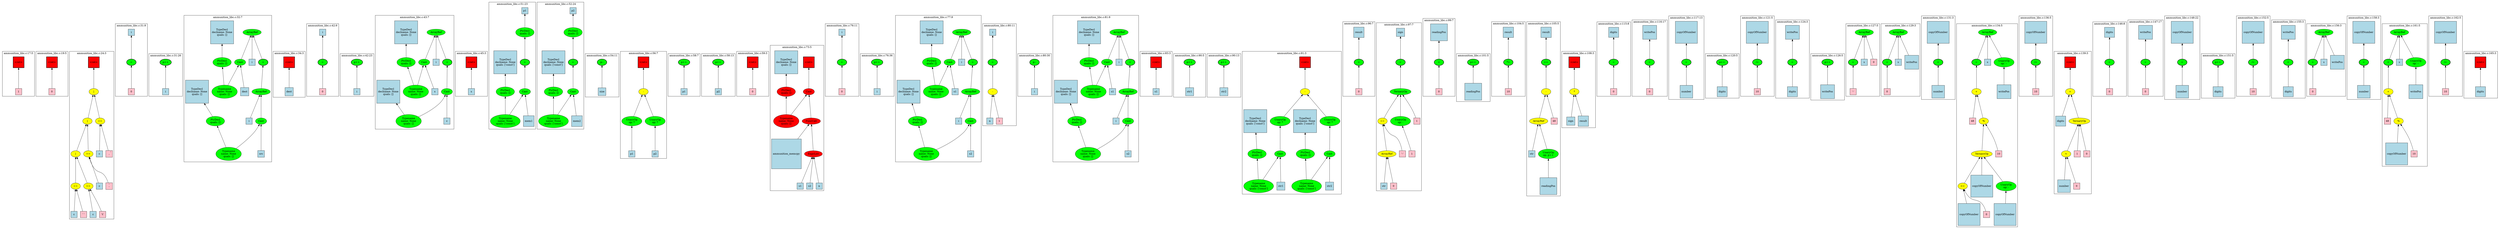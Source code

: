 strict graph "" {
	graph [bb="0,0,11930,1115",
		newrank=true
	];
	node [label="\N"];
	{
		graph [rank=same,
			rankdir=LR
		];
		rank2	[height=0.5,
			label="",
			pos="0.5,803",
			style=invis,
			width=0.013889];
		135	[fillcolor=red,
			height=0.65278,
			label="\<ret\>",
			pos="83.5,803",
			shape=square,
			style="filled,bold",
			width=0.65278];
		rank2 -- 135	[pos="1.1484,803 20.664,803 40.18,803 59.695,803",
			style=invis];
		137	[fillcolor=red,
			height=0.65278,
			label="\<ret\>",
			pos="239.5,803",
			shape=square,
			style="filled,bold",
			width=0.65278];
		135 -- 137	[pos="107.27,803 143.51,803 179.75,803 216,803",
			style=invis];
		149	[fillcolor=red,
			height=0.65278,
			label="\<ret\>",
			pos="459.5,803",
			shape=square,
			style="filled,bold",
			width=0.65278];
		137 -- 149	[pos="263.13,803 320.66,803 378.19,803 435.72,803",
			style=invis];
		189	[fillcolor=green,
			height=0.5,
			label="=",
			pos="655.5,803",
			style="filled,bold",
			width=0.75];
		149 -- 189	[pos="483.23,803 531.57,803 579.91,803 628.25,803",
			style=invis];
		195	[fillcolor=green,
			height=0.5,
			label="p++",
			pos="814.5,803",
			style="filled,bold",
			width=0.75];
		189 -- 195	[pos="682.52,803 717.49,803 752.46,803 787.43,803",
			style=invis];
		197	[fillcolor=green,
			height=0.5,
			label="=",
			pos="1276.5,803",
			style="filled,bold",
			width=0.75];
		195 -- 197	[pos="824.04,820.27 838.19,843.51 867.23,882.88 905.5,891 923.22,894.76 1213.8,894.76 1231.5,891 1261.2,884.69 1271.3,845.04 1274.8,821.17",
			style=invis];
		214	[fillcolor=red,
			height=0.65278,
			label="\<ret\>",
			pos="1402.5,803",
			shape=square,
			style="filled,bold",
			width=0.65278];
		197 -- 214	[pos="1303.6,803 1328.7,803 1353.8,803 1378.9,803",
			style=invis];
		239	[fillcolor=green,
			height=0.5,
			label="=",
			pos="1558.5,803",
			style="filled,bold",
			width=0.75];
		214 -- 239	[pos="1426.3,803 1461.3,803 1496.3,803 1531.4,803",
			style=invis];
		245	[fillcolor=green,
			height=0.5,
			label="p++",
			pos="1717.5,803",
			style="filled,bold",
			width=0.75];
		239 -- 245	[pos="1585.5,803 1620.5,803 1655.5,803 1690.4,803",
			style=invis];
		247	[fillcolor=green,
			height=0.5,
			label="=",
			pos="2152.5,803",
			style="filled,bold",
			width=0.75];
		245 -- 247	[pos="1727,820.27 1741.2,843.51 1770.2,882.88 1808.5,891 1824.7,894.45 2091.3,894.45 2107.5,891 2137.2,884.69 2147.3,845.04 2150.8,821.17",
			style=invis];
		261	[fillcolor=red,
			height=0.65278,
			label="\<ret\>",
			pos="2269.5,803",
			shape=square,
			style="filled,bold",
			width=0.65278];
		247 -- 261	[pos="2179.9,803 2201.8,803 2223.8,803 2245.7,803",
			style=invis];
		281	[fillcolor=green,
			height=0.5,
			label="=",
			pos="2521.5,803",
			style="filled,bold",
			width=0.75];
		261 -- 281	[pos="2282,826.52 2296.3,850.04 2322.2,883.73 2356.5,891 2369.5,893.77 2463.5,893.77 2476.5,891 2480.8,890.09 2482.4,890.12 2485.5,887 \
2503.7,868.59 2513.3,839.57 2517.9,820.91",
			style=invis];
		291	[fillcolor=green,
			height=0.5,
			label="=",
			pos="2749.5,803",
			style="filled,bold",
			width=0.75];
		281 -- 291	[pos="2529,820.58 2537.8,839.22 2553.9,868.49 2575.5,887 2578.8,889.85 2580.2,890.09 2584.5,891 2597.5,893.77 2691.5,893.77 2704.5,891 \
2734.2,884.69 2744.3,845.04 2747.8,821.17",
			style=invis];
		303	[fillcolor=green,
			height=0.5,
			label="p--",
			pos="2884.5,803",
			style="filled,bold",
			width=0.75];
		291 -- 303	[pos="2776.7,803 2803.5,803 2830.3,803 2857.1,803",
			style=invis];
		311	[fillcolor=red,
			height=0.65278,
			label="\<ret\>",
			pos="3081.5,803",
			shape=square,
			style="filled,bold",
			width=0.65278];
		303 -- 311	[pos="2911.8,803 2960.5,803 3009.3,803 3058,803",
			style=invis];
		318	[fillcolor=green,
			height=0.5,
			label="p++",
			pos="3275.5,803",
			style="filled,bold",
			width=0.75];
		311 -- 318	[pos="3105.4,803 3153,803 3200.6,803 3248.3,803",
			style=invis];
		320	[fillcolor=green,
			height=0.5,
			label="p++",
			pos="3434.5,803",
			style="filled,bold",
			width=0.75];
		318 -- 320	[pos="3302.5,803 3337.5,803 3372.5,803 3407.4,803",
			style=invis];
		322	[fillcolor=red,
			height=0.65278,
			label="\<ret\>",
			pos="3594.5,803",
			shape=square,
			style="filled,bold",
			width=0.65278];
		320 -- 322	[pos="3461.7,803 3498.1,803 3534.5,803 3570.9,803",
			style=invis];
		406	[fillcolor=red,
			height=0.65278,
			label="\<ret\>",
			pos="3859.5,803",
			shape=square,
			style="filled,bold",
			width=0.65278];
		322 -- 406	[pos="3607,826.52 3621.3,850.04 3647.2,883.73 3681.5,891 3695,893.86 3792,893.86 3805.5,891 3809.8,890.09 3811.3,889.98 3814.5,887 3832.3,\
870.45 3844.5,845.21 3851.7,826.71",
			style=invis];
		451	[fillcolor=green,
			height=0.5,
			label="=",
			pos="4017.5,803",
			style="filled,bold",
			width=0.75];
		406 -- 451	[pos="3883.3,803 3919,803 3954.8,803 3990.5,803",
			style=invis];
		461	[fillcolor=green,
			height=0.5,
			label="p++",
			pos="4180.5,803",
			style="filled,bold",
			width=0.75];
		451 -- 461	[pos="4044.6,803 4080.8,803 4117.1,803 4153.4,803",
			style=invis];
		463	[fillcolor=green,
			height=0.5,
			label="=",
			pos="4640.5,803",
			style="filled,bold",
			width=0.75];
		461 -- 463	[pos="4190,820.27 4204.2,843.51 4233.2,882.88 4271.5,891 4289.1,894.74 4577.9,894.74 4595.5,891 4625.2,884.69 4635.3,845.04 4638.8,821.17",
			style=invis];
		483	[fillcolor=green,
			height=0.5,
			label="=",
			pos="4749.5,803",
			style="filled,bold",
			width=0.75];
		463 -- 483	[pos="4667.8,803 4686,803 4704.2,803 4722.4,803",
			style=invis];
		491	[fillcolor=green,
			height=0.5,
			label="p--",
			pos="4932.5,803",
			style="filled,bold",
			width=0.75];
		483 -- 491	[pos="4776.7,803 4819.6,803 4862.5,803 4905.4,803",
			style=invis];
		493	[fillcolor=green,
			height=0.5,
			label="=",
			pos="5392.5,803",
			style="filled,bold",
			width=0.75];
		491 -- 493	[pos="4942,820.27 4956.2,843.51 4985.2,882.88 5023.5,891 5041.1,894.74 5329.9,894.74 5347.5,891 5377.2,884.69 5387.3,845.04 5390.8,821.17",
			style=invis];
		510	[fillcolor=red,
			height=0.65278,
			label="\<ret\>",
			pos="5518.5,803",
			shape=square,
			style="filled,bold",
			width=0.65278];
		493 -- 510	[pos="5419.6,803 5444.7,803 5469.8,803 5494.9,803",
			style=invis];
		538	[fillcolor=green,
			height=0.5,
			label="p++",
			pos="5674.5,803",
			style="filled,bold",
			width=0.75];
		510 -- 538	[pos="5542.3,803 5577.3,803 5612.3,803 5647.4,803",
			style=invis];
		540	[fillcolor=green,
			height=0.5,
			label="p++",
			pos="5833.5,803",
			style="filled,bold",
			width=0.75];
		538 -- 540	[pos="5701.5,803 5736.5,803 5771.5,803 5806.4,803",
			style=invis];
		542	[fillcolor=red,
			height=0.65278,
			label="\<ret\>",
			pos="6216.5,803",
			shape=square,
			style="filled,bold",
			width=0.65278];
		540 -- 542	[pos="5860.8,803 5971.5,803 6082.2,803 6192.9,803",
			style=invis];
		569	[fillcolor=green,
			height=0.5,
			label="=",
			pos="6471.5,803",
			style="filled,bold",
			width=0.75];
		542 -- 569	[pos="6240.4,803 6308.4,803 6376.4,803 6444.4,803",
			style=invis];
		573	[fillcolor=green,
			height=0.5,
			label="=",
			pos="6680.5,803",
			style="filled,bold",
			width=0.75];
		569 -- 573	[pos="6498.8,803 6550.3,803 6601.7,803 6653.2,803",
			style=invis];
		585	[fillcolor=green,
			height=0.5,
			label="=",
			pos="6871.5,803",
			style="filled,bold",
			width=0.75];
		573 -- 585	[pos="6707.7,803 6753.3,803 6798.8,803 6844.3,803",
			style=invis];
		601	[fillcolor=green,
			height=0.5,
			label="p++",
			pos="7030.5,803",
			style="filled,bold",
			width=0.75];
		585 -- 601	[pos="6898.5,803 6933.5,803 6968.5,803 7003.4,803",
			style=invis];
		611	[fillcolor=green,
			height=0.5,
			label="*=",
			pos="7193.5,803",
			style="filled,bold",
			width=0.75];
		601 -- 611	[pos="7057.6,803 7093.8,803 7130.1,803 7166.4,803",
			style=invis];
		614	[fillcolor=green,
			height=0.5,
			label="+=",
			pos="7371.5,803",
			style="filled,bold",
			width=0.75];
		611 -- 614	[pos="7220.6,803 7261.9,803 7303.1,803 7344.4,803",
			style=invis];
		622	[fillcolor=red,
			height=0.65278,
			label="\<ret\>",
			pos="7513.5,803",
			shape=square,
			style="filled,bold",
			width=0.65278];
		614 -- 622	[pos="7398.7,803 7429,803 7459.4,803 7489.7,803",
			style=invis];
		640	[fillcolor=green,
			height=0.5,
			label="=",
			pos="7691.5,803",
			style="filled,bold",
			width=0.75];
		622 -- 640	[pos="7537.1,803 7579.5,803 7622,803 7664.4,803",
			style=invis];
		644	[fillcolor=green,
			height=0.5,
			label="=",
			pos="7857.5,803",
			style="filled,bold",
			width=0.75];
		640 -- 644	[pos="7718.7,803 7756,803 7793.2,803 7830.4,803",
			style=invis];
		648	[fillcolor=green,
			height=0.5,
			label="=",
			pos="8026.5,803",
			style="filled,bold",
			width=0.75];
		644 -- 648	[pos="7884.6,803 7922.8,803 7961.1,803 7999.3,803",
			style=invis];
		658	[fillcolor=green,
			height=0.5,
			label="p++",
			pos="8192.5,803",
			style="filled,bold",
			width=0.75];
		648 -- 658	[pos="8053.7,803 8091,803 8128.2,803 8165.4,803",
			style=invis];
		660	[fillcolor=green,
			height=0.5,
			label="/=",
			pos="8355.5,803",
			style="filled,bold",
			width=0.75];
		658 -- 660	[pos="8219.6,803 8255.8,803 8292.1,803 8328.4,803",
			style=invis];
		663	[fillcolor=green,
			height=0.5,
			label="=",
			pos="8518.5,803",
			style="filled,bold",
			width=0.75];
		660 -- 663	[pos="8382.6,803 8418.8,803 8455.1,803 8491.4,803",
			style=invis];
		671	[fillcolor=green,
			height=0.5,
			label="p++",
			pos="8681.5,803",
			style="filled,bold",
			width=0.75];
		663 -- 671	[pos="8545.6,803 8581.8,803 8618.1,803 8654.4,803",
			style=invis];
		673	[fillcolor=green,
			height=0.5,
			label="=",
			pos="8802.5,803",
			style="filled,bold",
			width=0.75];
		671 -- 673	[pos="8708.9,803 8731.1,803 8753.3,803 8775.4,803",
			style=invis];
		678	[fillcolor=green,
			height=0.5,
			label="=",
			pos="8988.5,803",
			style="filled,bold",
			width=0.75];
		673 -- 678	[pos="8804.2,821.17 8807.7,845.04 8817.8,884.69 8847.5,891 8867.7,895.29 8920.3,895.29 8940.5,891 8944.8,890.09 8946.4,890.07 8949.5,887 \
8968.2,868.62 8978.9,839.59 8984.2,820.93",
			style=invis];
		683	[fillcolor=green,
			height=0.5,
			label="=",
			pos="9244.5,803",
			style="filled,bold",
			width=0.75];
		678 -- 683	[pos="8992.1,820.91 8996.7,839.57 9006.3,868.59 9024.5,887 9027.6,890.12 9029.2,890.09 9033.5,891 9046.7,893.79 9141.3,893.79 9154.5,891 \
9192.6,882.93 9221.2,843.53 9235.1,820.28",
			style=invis];
		692	[fillcolor=green,
			height=0.5,
			label="=",
			pos="9422.5,803",
			style="filled,bold",
			width=0.75];
		683 -- 692	[pos="9271.6,803 9312.9,803 9354.1,803 9395.4,803",
			style=invis];
		708	[fillcolor=green,
			height=0.5,
			label="/=",
			pos="9717.5,803",
			style="filled,bold",
			width=0.75];
		692 -- 708	[pos="9426.1,820.91 9430.7,839.57 9440.3,868.59 9458.5,887 9461.6,890.12 9463.2,890.09 9467.5,891 9484.9,894.69 9610.1,894.69 9627.5,891 \
9665.6,882.93 9694.2,843.53 9708.1,820.28",
			style=invis];
		711	[fillcolor=red,
			height=0.65278,
			label="\<ret\>",
			pos="9882.5,803",
			shape=square,
			style="filled,bold",
			width=0.65278];
		708 -- 711	[pos="9744.6,803 9782.6,803 9820.7,803 9858.8,803",
			style=invis];
		734	[fillcolor=green,
			height=0.5,
			label="=",
			pos="10068,803",
			style="filled,bold",
			width=0.75];
		711 -- 734	[pos="9906.1,803 9951.2,803 9996.2,803 10041,803",
			style=invis];
		738	[fillcolor=green,
			height=0.5,
			label="=",
			pos="10234,803",
			style="filled,bold",
			width=0.75];
		734 -- 738	[pos="10096,803 10133,803 10170,803 10207,803",
			style=invis];
		742	[fillcolor=green,
			height=0.5,
			label="=",
			pos="10404,803",
			style="filled,bold",
			width=0.75];
		738 -- 742	[pos="10262,803 10300,803 10338,803 10376,803",
			style=invis];
		752	[fillcolor=green,
			height=0.5,
			label="p++",
			pos="10570,803",
			style="filled,bold",
			width=0.75];
		742 -- 752	[pos="10431,803 10468,803 10505,803 10542,803",
			style=invis];
		754	[fillcolor=green,
			height=0.5,
			label="/=",
			pos="10732,803",
			style="filled,bold",
			width=0.75];
		752 -- 754	[pos="10597,803 10633,803 10669,803 10705,803",
			style=invis];
		757	[fillcolor=green,
			height=0.5,
			label="=",
			pos="10896,803",
			style="filled,bold",
			width=0.75];
		754 -- 757	[pos="10760,803 10796,803 10832,803 10868,803",
			style=invis];
		760	[fillcolor=green,
			height=0.5,
			label="=",
			pos="11016,803",
			style="filled,bold",
			width=0.75];
		757 -- 760	[pos="10923,803 10945,803 10967,803 10989,803",
			style=invis];
		765	[fillcolor=green,
			height=0.5,
			label="=",
			pos="11272,803",
			style="filled,bold",
			width=0.75];
		760 -- 765	[pos="11020,820.91 11025,839.57 11034,868.59 11052,887 11056,890.12 11057,890.09 11062,891 11075,893.79 11169,893.79 11182,891 11221,882.93 \
11249,843.53 11263,820.28",
			style=invis];
		774	[fillcolor=green,
			height=0.5,
			label="=",
			pos="11394,803",
			style="filled,bold",
			width=0.75];
		765 -- 774	[pos="11300,803 11322,803 11344,803 11366,803",
			style=invis];
		784	[fillcolor=green,
			height=0.5,
			label="/=",
			pos="11680,803",
			style="filled,bold",
			width=0.75];
		774 -- 784	[pos="11397,820.91 11402,839.57 11411,868.59 11430,887 11433,890.12 11434,890.09 11438,891 11455,894.48 11573,894.48 11590,891 11628,882.93 \
11656,843.53 11670,820.28",
			style=invis];
		787	[fillcolor=red,
			height=0.65278,
			label="\<ret\>",
			pos="11842,803",
			shape=square,
			style="filled,bold",
			width=0.65278];
		784 -- 787	[pos="11707,803 11744,803 11781,803 11819,803",
			style=invis];
		end	[height=0.5,
			label="",
			pos="11930,803",
			style=invis,
			width=0.013889];
		787 -- end	[pos="11866,803 11887,803 11908,803 11929,803",
			style=invis];
	}
	subgraph cluster538 {
		graph [bb="5600.5,634.5,5748.5,852",
			label="ammunition_libc.c:90:5",
			lheight=0.21,
			lp="5674.5,840.5",
			lwidth=1.83
		];
		538;
		539	[fillcolor=lightblue,
			height=0.51389,
			label=str1,
			pos="5674.5,661",
			shape=square,
			style=filled,
			width=0.51389];
		538 -- 539	[dir=back,
			pos="s,5674.5,784.83 5674.5,774.5 5674.5,746.42 5674.5,703.65 5674.5,679.75"];
	}
	subgraph cluster493 {
		graph [bb="5018.5,315.52,5436.5,1032",
			label="ammunition_libc.c:81:9",
			lheight=0.21,
			lp="5227.5,1020.5",
			lwidth=1.83
		];
		493;
		502	[fillcolor=green,
			height=0.5,
			label=ArrayRef,
			pos="5384.5,661",
			style=filled,
			width=1.2277];
		493 -- 502	[dir=back,
			pos="s,5391.5,784.83 5390.9,774.82 5389.3,746.57 5386.9,703.21 5385.5,679.31"];
		503	[fillcolor=green,
			height=0.5,
			label=Cast,
			pos="5384.5,519",
			style=filled,
			width=0.75];
		502 -- 503	[dir=back,
			pos="s,5384.5,642.83 5384.5,632.82 5384.5,604.57 5384.5,561.21 5384.5,537.31"];
		509	[fillcolor=lightblue,
			height=0.5,
			label=i,
			pos="5321.5,519",
			shape=square,
			style=filled,
			width=0.5];
		502 -- 509	[dir=back,
			pos="s,5376.9,643.11 5372.7,633.86 5360.1,605.68 5340.2,561.6 5329.3,537.39"];
		504	[fillcolor=green,
			height=1.041,
			label="Typename
name: None
quals: []",
			pos="5187.5,361",
			style=filled,
			width=1.6303];
		503 -- 504	[dir=back,
			pos="s,5375.5,501.76 5370.1,493.04 5364.1,483.92 5356.7,473.91 5348.5,466 5314,432.55 5267.1,403.73 5232.9,384.96"];
		508	[fillcolor=lightblue,
			height=0.5,
			label=s2,
			pos="5384.5,361",
			shape=square,
			style=filled,
			width=0.5];
		503 -- 508	[dir=back,
			pos="s,5384.5,500.71 5384.5,490.67 5384.5,458.59 5384.5,406.36 5384.5,379.37"];
		494	[fillcolor=green,
			height=0.5,
			label=ArrayRef,
			pos="5329.5,948",
			style=filled,
			width=1.2277];
		494 -- 493	[dir=back,
			pos="s,5337.1,930.22 5341.2,921.1 5346,910.54 5351.6,898.2 5356.5,887 5366.7,864.01 5378.2,837.34 5385.4,820.56"];
		495	[fillcolor=green,
			height=0.5,
			label=Cast,
			pos="5266.5,803",
			style=filled,
			width=0.75];
		494 -- 495	[dir=back,
			pos="s,5321.9,930.22 5317.8,921.1 5313,910.54 5307.4,898.2 5302.5,887 5292.3,864.01 5280.8,837.34 5273.6,820.56"];
		501	[fillcolor=lightblue,
			height=0.5,
			label=i,
			pos="5329.5,803",
			shape=square,
			style=filled,
			width=0.5];
		494 -- 501	[dir=back,
			pos="s,5329.5,929.75 5329.5,919.49 5329.5,890.49 5329.5,845.72 5329.5,821.31"];
		496	[fillcolor=green,
			height=1.041,
			label="Typename
name: None
quals: []",
			pos="5209.5,661",
			style=filled,
			width=1.6303];
		495 -- 496	[dir=back,
			pos="s,5259.7,785.39 5255.9,775.97 5246.9,753.82 5233.8,721.8 5223.9,697.34"];
		500	[fillcolor=lightblue,
			height=0.5,
			label=s1,
			pos="5304.5,661",
			shape=square,
			style=filled,
			width=0.5];
		495 -- 500	[dir=back,
			pos="s,5271.1,785.11 5273.8,775.12 5281.5,746.91 5293.3,703.39 5299.8,679.39"];
		497	[fillcolor=green,
			height=0.74639,
			label="PtrDecl
quals: []",
			pos="5177.5,803",
			style=filled,
			width=1.2178];
		497 -- 496	[dir=back,
			pos="s,5183.4,776.32 5185.6,766.56 5190.4,745.69 5196.4,719.35 5201.2,698.32"];
		498	[fillcolor=lightblue,
			height=1.4722,
			label="TypeDecl
declname: None
quals: []",
			pos="5177.5,948",
			shape=square,
			style=filled,
			width=1.4722];
		498 -- 497	[dir=back,
			pos="s,5177.5,894.97 5177.5,884.74 5177.5,865.55 5177.5,845.46 5177.5,830.12"];
		505	[fillcolor=green,
			height=0.74639,
			label="PtrDecl
quals: []",
			pos="5133.5,519",
			style=filled,
			width=1.2178];
		505 -- 504	[dir=back,
			pos="s,5142.3,492.59 5145.6,483 5154.4,457.63 5166.2,423.45 5175.1,397.89"];
		506	[fillcolor=lightblue,
			height=1.4722,
			label="TypeDecl
declname: None
quals: []",
			pos="5079.5,661",
			shape=square,
			style=filled,
			width=1.4722];
		506 -- 505	[dir=back,
			pos="s,5099.6,607.87 5103.2,598.51 5110.4,579.86 5117.9,560.39 5123.7,545.5"];
	}
	subgraph cluster451 {
		graph [bb="3940.5,635,4095.5,997",
			label="ammunition_libc.c:76:11",
			lheight=0.21,
			lp="4018,985.5",
			lwidth=1.93
		];
		451;
		453	[fillcolor=pink,
			height=0.5,
			label=0,
			pos="4017.5,661",
			shape=square,
			style=filled,
			width=0.5];
		451 -- 453	[dir=back,
			pos="s,4017.5,784.83 4017.5,774.82 4017.5,746.57 4017.5,703.21 4017.5,679.31"];
		452	[fillcolor=lightblue,
			height=0.5,
			label=i,
			pos="4017.5,948",
			shape=square,
			style=filled,
			width=0.5];
		452 -- 451	[dir=back,
			pos="s,4017.5,929.75 4017.5,919.49 4017.5,890.49 4017.5,845.72 4017.5,821.31"];
	}
	subgraph cluster406 {
		graph [bb="3676.5,179,3932.5,887",
			label="ammunition_libc.c:73:5",
			lheight=0.21,
			lp="3804.5,875.5",
			lwidth=1.83
		];
		406;
		407	[fillcolor=red,
			height=0.5,
			label=Cast,
			pos="3859.5,661",
			style=filled,
			width=0.75];
		406 -- 407	[dir=back,
			pos="s,3859.5,779.19 3859.5,768.99 3859.5,740.79 3859.5,701.33 3859.5,679.06"];
		408	[fillcolor=red,
			height=1.041,
			label="Typename
name: None
quals: []",
			pos="3752.5,519",
			style=filled,
			width=1.6303];
		407 -- 408	[dir=back,
			pos="s,3847.8,644.75 3841.6,636.62 3824.1,613.74 3797.3,578.66 3777.7,552.95"];
		412	[fillcolor=red,
			height=0.5,
			label=FuncCall,
			pos="3872.5,519",
			style=filled,
			width=1.1916];
		407 -- 412	[dir=back,
			pos="s,3861.1,642.83 3862,632.82 3864.6,604.57 3868.7,561.21 3870.9,537.31"];
		413	[fillcolor=lightblue,
			height=1.9167,
			label=ammunition_memcpy,
			pos="3753.5,361",
			shape=square,
			style=filled,
			width=1.9167];
		412 -- 413	[dir=back,
			pos="s,3860,501.6 3853.7,493.33 3840.7,476.31 3822.8,452.8 3805.6,430.36"];
		414	[fillcolor=red,
			height=0.5,
			label=ExprList,
			pos="3882.5,361",
			style=filled,
			width=1.1555];
		412 -- 414	[dir=back,
			pos="s,3873.6,500.71 3874.3,490.67 3876.3,458.59 3879.7,406.36 3881.4,379.37"];
		415	[fillcolor=lightblue,
			height=0.5,
			label=s1,
			pos="3798.5,205",
			shape=square,
			style=filled,
			width=0.5];
		414 -- 415	[dir=back,
			pos="s,3873.2,343.08 3868.3,334.13 3856.7,313.11 3840,282.66 3825.5,256 3819.6,245.08 3812.9,232.8 3807.7,223.14"];
		416	[fillcolor=lightblue,
			height=0.5,
			label=s2,
			pos="3852.5,205",
			shape=square,
			style=filled,
			width=0.5];
		414 -- 416	[dir=back,
			pos="s,3879.2,342.93 3877.2,333.02 3871.1,301.35 3861,249.79 3855.8,223.15"];
		417	[fillcolor=lightblue,
			height=0.5,
			label=n,
			pos="3906.5,205",
			shape=square,
			style=filled,
			width=0.5];
		414 -- 417	[dir=back,
			pos="s,3885.2,342.93 3886.7,333.02 3891.6,301.35 3899.7,249.79 3903.8,223.15"];
		409	[fillcolor=red,
			height=0.74639,
			label="PtrDecl
quals: []",
			pos="3752.5,661",
			style=filled,
			width=1.2178];
		409 -- 408	[dir=back,
			pos="s,3752.5,634 3752.5,623.74 3752.5,603.12 3752.5,577.37 3752.5,556.69"];
		410	[fillcolor=lightblue,
			height=1.4722,
			label="TypeDecl
declname: None
quals: []",
			pos="3752.5,803",
			shape=square,
			style=filled,
			width=1.4722];
		410 -- 409	[dir=back,
			pos="s,3752.5,749.87 3752.5,739.82 3752.5,721.54 3752.5,702.53 3752.5,687.88"];
	}
	subgraph cluster738 {
		graph [bb="10154,635,10316,1011",
			label="ammunition_libc.c:147:17",
			lheight=0.21,
			lp="10235,999.5",
			lwidth=2.01
		];
		738;
		741	[fillcolor=pink,
			height=0.5,
			label=0,
			pos="10234,661",
			shape=square,
			style=filled,
			width=0.5];
		738 -- 741	[dir=back,
			pos="s,10234,784.83 10234,774.82 10234,746.57 10234,703.21 10234,679.31"];
		739	[fillcolor=lightblue,
			height=0.88889,
			label=writePos,
			pos="10234,948",
			shape=square,
			style=filled,
			width=0.88889];
		739 -- 738	[dir=back,
			pos="s,10234,915.97 10234,905.62 10234,877.53 10234,841.85 10234,821.1"];
	}
	subgraph cluster510 {
		graph [bb="5444.5,635,5592.5,857.5",
			label="ammunition_libc.c:83:3",
			lheight=0.21,
			lp="5518.5,846",
			lwidth=1.83
		];
		510;
		511	[fillcolor=lightblue,
			height=0.5,
			label=s1,
			pos="5518.5,661",
			shape=square,
			style=filled,
			width=0.5];
		510 -- 511	[dir=back,
			pos="s,5518.5,779.19 5518.5,768.99 5518.5,740.79 5518.5,701.33 5518.5,679.06"];
	}
	subgraph cluster491 {
		graph [bb="4855.5,635,5010.5,852",
			label="ammunition_libc.c:80:30",
			lheight=0.21,
			lp="4933,840.5",
			lwidth=1.93
		];
		491;
		492	[fillcolor=lightblue,
			height=0.5,
			label=i,
			pos="4932.5,661",
			shape=square,
			style=filled,
			width=0.5];
		491 -- 492	[dir=back,
			pos="s,4932.5,784.83 4932.5,774.82 4932.5,746.57 4932.5,703.21 4932.5,679.31"];
	}
	subgraph cluster303 {
		graph [bb="2807.5,634,2962.5,852",
			label="ammunition_libc.c:54:11",
			lheight=0.21,
			lp="2885,840.5",
			lwidth=1.93
		];
		303;
		304	[fillcolor=lightblue,
			height=0.52778,
			label=size,
			pos="2884.5,661",
			shape=square,
			style=filled,
			width=0.52778];
		303 -- 304	[dir=back,
			pos="s,2884.5,784.83 2884.5,774.57 2884.5,746.66 2884.5,704.2 2884.5,680.19"];
	}
	subgraph cluster734 {
		graph [bb="9991.5,635,10146,1002.5",
			label="ammunition_libc.c:146:8",
			lheight=0.21,
			lp="10069,991",
			lwidth=1.93
		];
		734;
		737	[fillcolor=pink,
			height=0.5,
			label=0,
			pos="10068,661",
			shape=square,
			style=filled,
			width=0.5];
		734 -- 737	[dir=back,
			pos="s,10068,784.83 10068,774.82 10068,746.57 10068,703.21 10068,679.31"];
		735	[fillcolor=lightblue,
			height=0.65278,
			label=digits,
			pos="10068,948",
			shape=square,
			style=filled,
			width=0.65278];
		735 -- 734	[dir=back,
			pos="s,10068,924.34 10068,914.27 10068,885.29 10068,844.12 10068,821.17"];
	}
	subgraph cluster247 {
		graph [bb="1803.5,473.52,2187.5,1032",
			label="ammunition_libc.c:43:7",
			lheight=0.21,
			lp="1995.5,1020.5",
			lwidth=1.83
		];
		247;
		256	[fillcolor=green,
			height=0.5,
			label=Cast,
			pos="2152.5,661",
			style=filled,
			width=0.75];
		247 -- 256	[dir=back,
			pos="s,2152.5,784.83 2152.5,774.82 2152.5,746.57 2152.5,703.21 2152.5,679.31"];
		257	[fillcolor=green,
			height=1.041,
			label="Typename
name: None
quals: []",
			pos="1963.5,519",
			style=filled,
			width=1.6303];
		256 -- 257	[dir=back,
			pos="s,2143.7,643.58 2138.3,634.82 2132.4,625.67 2124.9,615.69 2116.5,608 2085.5,579.48 2043.7,556.21 2011.6,540.78"];
		260	[fillcolor=lightblue,
			height=0.5,
			label=c,
			pos="2152.5,519",
			shape=square,
			style=filled,
			width=0.5];
		256 -- 260	[dir=back,
			pos="s,2152.5,642.83 2152.5,632.82 2152.5,604.57 2152.5,561.21 2152.5,537.31"];
		248	[fillcolor=green,
			height=0.5,
			label=ArrayRef,
			pos="2089.5,948",
			style=filled,
			width=1.2277];
		248 -- 247	[dir=back,
			pos="s,2097.1,930.22 2101.2,921.1 2106,910.54 2111.6,898.2 2116.5,887 2126.7,864.01 2138.2,837.34 2145.4,820.56"];
		249	[fillcolor=green,
			height=0.5,
			label=Cast,
			pos="2026.5,803",
			style=filled,
			width=0.75];
		248 -- 249	[dir=back,
			pos="s,2081.9,930.22 2077.8,921.1 2073,910.54 2067.4,898.2 2062.5,887 2052.3,864.01 2040.8,837.34 2033.6,820.56"];
		255	[fillcolor=lightblue,
			height=0.5,
			label=i,
			pos="2089.5,803",
			shape=square,
			style=filled,
			width=0.5];
		248 -- 255	[dir=back,
			pos="s,2089.5,929.75 2089.5,919.49 2089.5,890.49 2089.5,845.72 2089.5,821.31"];
		250	[fillcolor=green,
			height=1.041,
			label="Typename
name: None
quals: []",
			pos="1994.5,661",
			style=filled,
			width=1.6303];
		249 -- 250	[dir=back,
			pos="s,2022.6,785.11 2020.4,775.21 2015.4,753.39 2008.3,722.38 2002.8,698.32"];
		254	[fillcolor=lightblue,
			height=0.5,
			label=s,
			pos="2089.5,661",
			shape=square,
			style=filled,
			width=0.5];
		249 -- 254	[dir=back,
			pos="s,2033.9,785.67 2038,776.41 2050.7,748.15 2070.9,703.41 2081.8,679.1"];
		251	[fillcolor=green,
			height=0.74639,
			label="PtrDecl
quals: []",
			pos="1937.5,803",
			style=filled,
			width=1.2178];
		251 -- 250	[dir=back,
			pos="s,1947.8,776.65 1951.6,767.33 1960.3,746.04 1971.4,718.85 1980.1,697.43"];
		252	[fillcolor=lightblue,
			height=1.4722,
			label="TypeDecl
declname: None
quals: []",
			pos="1937.5,948",
			shape=square,
			style=filled,
			width=1.4722];
		252 -- 251	[dir=back,
			pos="s,1937.5,894.97 1937.5,884.74 1937.5,865.55 1937.5,845.46 1937.5,830.12"];
		258	[fillcolor=lightblue,
			height=1.4722,
			label="TypeDecl
declname: None
quals: []",
			pos="1864.5,661",
			shape=square,
			style=filled,
			width=1.4722];
		258 -- 257	[dir=back,
			pos="s,1901.4,607.87 1907.2,599.67 1918.4,583.85 1930,567.35 1939.8,553.49"];
	}
	subgraph cluster784 {
		graph [bb="11602,635,11758,1030",
			label="ammunition_libc.c:162:5",
			lheight=0.21,
			lp="11680,1018.5",
			lwidth=1.93
		];
		784;
		786	[fillcolor=pink,
			height=0.5,
			label=10,
			pos="11680,661",
			shape=square,
			style=filled,
			width=0.5];
		784 -- 786	[dir=back,
			pos="s,11680,784.83 11680,774.82 11680,746.57 11680,703.21 11680,679.31"];
		785	[fillcolor=lightblue,
			height=1.4167,
			label=copyOfNumber,
			pos="11680,948",
			shape=square,
			style=filled,
			width=1.4167];
		785 -- 784	[dir=back,
			pos="s,11680,896.99 11680,886.91 11680,863.07 11680,837.5 11680,821.16"];
	}
	subgraph cluster245 {
		graph [bb="1640.5,635,1795.5,852",
			label="ammunition_libc.c:42:23",
			lheight=0.21,
			lp="1718,840.5",
			lwidth=1.93
		];
		245;
		246	[fillcolor=lightblue,
			height=0.5,
			label=i,
			pos="1717.5,661",
			shape=square,
			style=filled,
			width=0.5];
		245 -- 246	[dir=back,
			pos="s,1717.5,784.83 1717.5,774.82 1717.5,746.57 1717.5,703.21 1717.5,679.31"];
	}
	subgraph cluster614 {
		graph [bb="7279.5,158.5,7443.5,1002.5",
			label="ammunition_libc.c:105:5",
			lheight=0.21,
			lp="7361.5,991",
			lwidth=1.93
		];
		614;
		616	[fillcolor=yellow,
			height=0.5,
			label="-",
			pos="7371.5,661",
			style=filled,
			width=0.75];
		614 -- 616	[dir=back,
			pos="s,7371.5,784.83 7371.5,774.82 7371.5,746.57 7371.5,703.21 7371.5,679.31"];
		617	[fillcolor=yellow,
			height=0.5,
			label=ArrayRef,
			pos="7334.5,519",
			style=filled,
			width=1.2277];
		616 -- 617	[dir=back,
			pos="s,7367,643.11 7364.5,633.44 7357,605.06 7345.3,560.95 7339,536.95"];
		621	[fillcolor=pink,
			height=0.5,
			label=48,
			pos="7414.5,519",
			shape=square,
			style=filled,
			width=0.5];
		616 -- 621	[dir=back,
			pos="s,7376.7,643.11 7379.6,633.49 7388.3,605.3 7401.8,561.5 7409.2,537.39"];
		618	[fillcolor=lightblue,
			height=0.5,
			label=str,
			pos="7305.5,361",
			shape=square,
			style=filled,
			width=0.5];
		617 -- 618	[dir=back,
			pos="s,7331.3,501.01 7329.5,491 7323.5,458.98 7313.8,406.55 7308.7,379.45"];
		619	[fillcolor=green,
			height=0.74639,
			label="UnaryOp
op: p++",
			pos="7388.5,361",
			style=filled,
			width=1.316];
		617 -- 619	[dir=back,
			pos="s,7340.4,501.01 7343.7,491.5 7353.7,462.44 7369.8,416.12 7379.7,387.47"];
		615	[fillcolor=lightblue,
			height=0.65278,
			label=result,
			pos="7371.5,948",
			shape=square,
			style=filled,
			width=0.65278];
		615 -- 614	[dir=back,
			pos="s,7371.5,924.34 7371.5,914.27 7371.5,885.29 7371.5,844.12 7371.5,821.17"];
		620	[fillcolor=lightblue,
			height=1.0694,
			label=readingPos,
			pos="7388.5,205",
			shape=square,
			style=filled,
			width=1.0694];
		619 -- 620	[dir=back,
			pos="s,7388.5,333.88 7388.5,323.7 7388.5,299.55 7388.5,267.92 7388.5,243.53"];
	}
	subgraph cluster711 {
		graph [bb="9803.5,167.5,9983.5,857.5",
			label="ammunition_libc.c:139:3",
			lheight=0.21,
			lp="9893.5,846",
			lwidth=1.93
		];
		711;
		712	[fillcolor=yellow,
			height=0.5,
			label="+",
			pos="9882.5,661",
			style=filled,
			width=0.75];
		711 -- 712	[dir=back,
			pos="s,9882.5,779.19 9882.5,768.99 9882.5,740.79 9882.5,701.33 9882.5,679.06"];
		713	[fillcolor=lightblue,
			height=0.65278,
			label=digits,
			pos="9835.5,519",
			shape=square,
			style=filled,
			width=0.65278];
		712 -- 713	[dir=back,
			pos="s,9876.8,643.11 9873.6,633.48 9864.8,607.34 9851.6,567.82 9843.2,542.99"];
		714	[fillcolor=yellow,
			height=0.5,
			label=TernaryOp,
			pos="9926.5,519",
			style=filled,
			width=1.3721];
		712 -- 714	[dir=back,
			pos="s,9887.8,643.11 9890.8,633.44 9899.8,605.06 9913.6,560.95 9921.2,536.95"];
		715	[fillcolor=yellow,
			height=0.5,
			label="<",
			pos="9840.5,361",
			style=filled,
			width=0.75];
		714 -- 715	[dir=back,
			pos="s,9916.8,501.21 9911.6,492.19 9901.5,474.72 9888.1,451.06 9876.5,430 9866.9,412.43 9856.2,392.11 9848.9,378.29"];
		718	[fillcolor=pink,
			height=0.5,
			label=1,
			pos="9903.5,361",
			shape=square,
			style=filled,
			width=0.5];
		714 -- 718	[dir=back,
			pos="s,9924,501.01 9922.5,491 9917.8,458.98 9910.1,406.55 9906.1,379.45"];
		719	[fillcolor=pink,
			height=0.5,
			label=0,
			pos="9957.5,361",
			shape=square,
			style=filled,
			width=0.5];
		714 -- 719	[dir=back,
			pos="s,9929.9,501.01 9931.9,491 9938.2,458.98 9948.6,406.55 9954,379.45"];
		716	[fillcolor=lightblue,
			height=0.81944,
			label=number,
			pos="9841.5,205",
			shape=square,
			style=filled,
			width=0.81944];
		715 -- 716	[dir=back,
			pos="s,9840.6,342.93 9840.7,332.81 9840.9,305.24 9841.1,262.74 9841.3,234.66"];
		717	[fillcolor=pink,
			height=0.5,
			label=0,
			pos="9907.5,205",
			shape=square,
			style=filled,
			width=0.5];
		715 -- 717	[dir=back,
			pos="s,9847.7,343.52 9851.8,334.08 9865.5,302.58 9888.2,250.29 9900,223.3"];
	}
	subgraph cluster765 {
		graph [bb="11196,623.5,11350,1030",
			label="ammunition_libc.c:158:3",
			lheight=0.21,
			lp="11273,1018.5",
			lwidth=1.93
		];
		765;
		767	[fillcolor=lightblue,
			height=0.81944,
			label=number,
			pos="11272,661",
			shape=square,
			style=filled,
			width=0.81944];
		765 -- 767	[dir=back,
			pos="s,11272,784.83 11272,774.57 11272,750.4 11272,715.3 11272,690.74"];
		766	[fillcolor=lightblue,
			height=1.4167,
			label=copyOfNumber,
			pos="11272,948",
			shape=square,
			style=filled,
			width=1.4167];
		766 -- 765	[dir=back,
			pos="s,11272,896.99 11272,886.91 11272,863.07 11272,837.5 11272,821.16"];
	}
	subgraph cluster463 {
		graph [bb="4266.5,315.52,4684.5,1032",
			label="ammunition_libc.c:77:9",
			lheight=0.21,
			lp="4475.5,1020.5",
			lwidth=1.83
		];
		463;
		472	[fillcolor=green,
			height=0.5,
			label=ArrayRef,
			pos="4632.5,661",
			style=filled,
			width=1.2277];
		463 -- 472	[dir=back,
			pos="s,4639.5,784.83 4638.9,774.82 4637.3,746.57 4634.9,703.21 4633.5,679.31"];
		473	[fillcolor=green,
			height=0.5,
			label=Cast,
			pos="4632.5,519",
			style=filled,
			width=0.75];
		472 -- 473	[dir=back,
			pos="s,4632.5,642.83 4632.5,632.82 4632.5,604.57 4632.5,561.21 4632.5,537.31"];
		479	[fillcolor=lightblue,
			height=0.5,
			label=i,
			pos="4569.5,519",
			shape=square,
			style=filled,
			width=0.5];
		472 -- 479	[dir=back,
			pos="s,4624.9,643.11 4620.7,633.86 4608.1,605.68 4588.2,561.6 4577.3,537.39"];
		474	[fillcolor=green,
			height=1.041,
			label="Typename
name: None
quals: []",
			pos="4474.5,361",
			style=filled,
			width=1.6303];
		473 -- 474	[dir=back,
			pos="s,4622.8,501.74 4617.2,493.21 4611.3,484.25 4604,474.31 4596.5,466 4570.8,437.62 4537.5,409.72 4512.2,389.98"];
		478	[fillcolor=lightblue,
			height=0.5,
			label=s2,
			pos="4632.5,361",
			shape=square,
			style=filled,
			width=0.5];
		473 -- 478	[dir=back,
			pos="s,4632.5,500.71 4632.5,490.67 4632.5,458.59 4632.5,406.36 4632.5,379.37"];
		464	[fillcolor=green,
			height=0.5,
			label=ArrayRef,
			pos="4577.5,948",
			style=filled,
			width=1.2277];
		464 -- 463	[dir=back,
			pos="s,4585.1,930.22 4589.2,921.1 4594,910.54 4599.6,898.2 4604.5,887 4614.7,864.01 4626.2,837.34 4633.4,820.56"];
		465	[fillcolor=green,
			height=0.5,
			label=Cast,
			pos="4514.5,803",
			style=filled,
			width=0.75];
		464 -- 465	[dir=back,
			pos="s,4569.9,930.22 4565.8,921.1 4561,910.54 4555.4,898.2 4550.5,887 4540.3,864.01 4528.8,837.34 4521.6,820.56"];
		471	[fillcolor=lightblue,
			height=0.5,
			label=i,
			pos="4577.5,803",
			shape=square,
			style=filled,
			width=0.5];
		464 -- 471	[dir=back,
			pos="s,4577.5,929.75 4577.5,919.49 4577.5,890.49 4577.5,845.72 4577.5,821.31"];
		466	[fillcolor=green,
			height=1.041,
			label="Typename
name: None
quals: []",
			pos="4457.5,661",
			style=filled,
			width=1.6303];
		465 -- 466	[dir=back,
			pos="s,4507.7,785.39 4503.9,775.97 4494.9,753.82 4481.8,721.8 4471.9,697.34"];
		470	[fillcolor=lightblue,
			height=0.5,
			label=s1,
			pos="4552.5,661",
			shape=square,
			style=filled,
			width=0.5];
		465 -- 470	[dir=back,
			pos="s,4519.1,785.11 4521.8,775.12 4529.5,746.91 4541.3,703.39 4547.8,679.39"];
		467	[fillcolor=green,
			height=0.74639,
			label="PtrDecl
quals: []",
			pos="4425.5,803",
			style=filled,
			width=1.2178];
		467 -- 466	[dir=back,
			pos="s,4431.4,776.32 4433.6,766.56 4438.4,745.69 4444.4,719.35 4449.2,698.32"];
		468	[fillcolor=lightblue,
			height=1.4722,
			label="TypeDecl
declname: None
quals: []",
			pos="4425.5,948",
			shape=square,
			style=filled,
			width=1.4722];
		468 -- 467	[dir=back,
			pos="s,4425.5,894.97 4425.5,884.74 4425.5,865.55 4425.5,845.46 4425.5,830.12"];
		475	[fillcolor=green,
			height=0.74639,
			label="PtrDecl
quals: []",
			pos="4411.5,519",
			style=filled,
			width=1.2178];
		475 -- 474	[dir=back,
			pos="s,4421.8,492.59 4425.5,483.3 4435.8,457.81 4449.7,423.29 4460.1,397.59"];
		476	[fillcolor=lightblue,
			height=1.4722,
			label="TypeDecl
declname: None
quals: []",
			pos="4327.5,661",
			shape=square,
			style=filled,
			width=1.4722];
		476 -- 475	[dir=back,
			pos="s,4358.8,607.87 4364,599.09 4375.6,579.78 4387.8,559.54 4396.9,544.37"];
	}
	subgraph cluster708 {
		graph [bb="9640.5,635,9795.5,1030",
			label="ammunition_libc.c:136:5",
			lheight=0.21,
			lp="9718,1018.5",
			lwidth=1.93
		];
		708;
		710	[fillcolor=pink,
			height=0.5,
			label=10,
			pos="9717.5,661",
			shape=square,
			style=filled,
			width=0.5];
		708 -- 710	[dir=back,
			pos="s,9717.5,784.83 9717.5,774.82 9717.5,746.57 9717.5,703.21 9717.5,679.31"];
		709	[fillcolor=lightblue,
			height=1.4167,
			label=copyOfNumber,
			pos="9717.5,948",
			shape=square,
			style=filled,
			width=1.4167];
		709 -- 708	[dir=back,
			pos="s,9717.5,896.99 9717.5,886.91 9717.5,863.07 9717.5,837.5 9717.5,821.16"];
	}
	subgraph cluster239 {
		graph [bb="1484.5,635,1632.5,997",
			label="ammunition_libc.c:42:9",
			lheight=0.21,
			lp="1558.5,985.5",
			lwidth=1.83
		];
		239;
		241	[fillcolor=pink,
			height=0.5,
			label=0,
			pos="1558.5,661",
			shape=square,
			style=filled,
			width=0.5];
		239 -- 241	[dir=back,
			pos="s,1558.5,784.83 1558.5,774.82 1558.5,746.57 1558.5,703.21 1558.5,679.31"];
		240	[fillcolor=lightblue,
			height=0.5,
			label=i,
			pos="1558.5,948",
			shape=square,
			style=filled,
			width=0.5];
		240 -- 239	[dir=back,
			pos="s,1558.5,929.75 1558.5,919.49 1558.5,890.49 1558.5,845.72 1558.5,821.31"];
	}
	subgraph cluster461 {
		graph [bb="4103.5,635,4258.5,852",
			label="ammunition_libc.c:76:36",
			lheight=0.21,
			lp="4181,840.5",
			lwidth=1.93
		];
		461;
		462	[fillcolor=lightblue,
			height=0.5,
			label=i,
			pos="4180.5,661",
			shape=square,
			style=filled,
			width=0.5];
		461 -- 462	[dir=back,
			pos="s,4180.5,784.83 4180.5,774.82 4180.5,746.57 4180.5,703.21 4180.5,679.31"];
	}
	subgraph cluster214 {
		graph [bb="1328.5,634,1476.5,857.5",
			label="ammunition_libc.c:34:3",
			lheight=0.21,
			lp="1402.5,846",
			lwidth=1.83
		];
		214;
		215	[fillcolor=lightblue,
			height=0.52778,
			label=dest,
			pos="1402.5,661",
			shape=square,
			style=filled,
			width=0.52778];
		214 -- 215	[dir=back,
			pos="s,1402.5,779.19 1402.5,769.17 1402.5,741.48 1402.5,702.85 1402.5,680.33"];
	}
	subgraph cluster611 {
		graph [bb="7116.5,635,7271.5,1002.5",
			label="ammunition_libc.c:104:5",
			lheight=0.21,
			lp="7194,991",
			lwidth=1.93
		];
		611;
		613	[fillcolor=pink,
			height=0.5,
			label=10,
			pos="7193.5,661",
			shape=square,
			style=filled,
			width=0.5];
		611 -- 613	[dir=back,
			pos="s,7193.5,784.83 7193.5,774.82 7193.5,746.57 7193.5,703.21 7193.5,679.31"];
		612	[fillcolor=lightblue,
			height=0.65278,
			label=result,
			pos="7193.5,948",
			shape=square,
			style=filled,
			width=0.65278];
		612 -- 611	[dir=back,
			pos="s,7193.5,924.34 7193.5,914.27 7193.5,885.29 7193.5,844.12 7193.5,821.17"];
	}
	subgraph cluster540 {
		graph [bb="5756.5,634.5,5911.5,852",
			label="ammunition_libc.c:90:13",
			lheight=0.21,
			lp="5834,840.5",
			lwidth=1.93
		];
		540;
		541	[fillcolor=lightblue,
			height=0.51389,
			label=str2,
			pos="5833.5,661",
			shape=square,
			style=filled,
			width=0.51389];
		540 -- 541	[dir=back,
			pos="s,5833.5,784.83 5833.5,774.5 5833.5,746.42 5833.5,703.65 5833.5,679.75"];
	}
	subgraph cluster483 {
		graph [bb="4692.5,493,4847.5,997",
			label="ammunition_libc.c:80:11",
			lheight=0.21,
			lp="4770,985.5",
			lwidth=1.93
		];
		483;
		485	[fillcolor=yellow,
			height=0.5,
			label="-",
			pos="4749.5,661",
			style=filled,
			width=0.75];
		483 -- 485	[dir=back,
			pos="s,4749.5,784.83 4749.5,774.82 4749.5,746.57 4749.5,703.21 4749.5,679.31"];
		486	[fillcolor=lightblue,
			height=0.5,
			label=n,
			pos="4733.5,519",
			shape=square,
			style=filled,
			width=0.5];
		485 -- 486	[dir=back,
			pos="s,4747.5,642.83 4746.4,632.82 4743.2,604.57 4738.2,561.21 4735.5,537.31"];
		487	[fillcolor=pink,
			height=0.5,
			label=1,
			pos="4787.5,519",
			shape=square,
			style=filled,
			width=0.5];
		485 -- 487	[dir=back,
			pos="s,4754.1,643.11 4756.8,633.12 4764.5,604.91 4776.3,561.39 4782.8,537.39"];
		484	[fillcolor=lightblue,
			height=0.5,
			label=i,
			pos="4749.5,948",
			shape=square,
			style=filled,
			width=0.5];
		484 -- 483	[dir=back,
			pos="s,4749.5,929.75 4749.5,919.49 4749.5,890.49 4749.5,845.72 4749.5,821.31"];
	}
	subgraph cluster291 {
		graph [bb="2579.5,473.52,2799.5,1107",
			label="ammunition_libc.c:52:24",
			lheight=0.21,
			lp="2689.5,1095.5",
			lwidth=1.93
		];
		291;
		295	[fillcolor=green,
			height=0.5,
			label=Cast,
			pos="2749.5,661",
			style=filled,
			width=0.75];
		291 -- 295	[dir=back,
			pos="s,2749.5,784.83 2749.5,774.82 2749.5,746.57 2749.5,703.21 2749.5,679.31"];
		296	[fillcolor=green,
			height=1.041,
			label="Typename
name: None
quals: ['const']",
			pos="2654.5,519",
			style=filled,
			width=1.866];
		295 -- 296	[dir=back,
			pos="s,2738.8,644.21 2733.2,635.91 2717.9,613.43 2695,579.66 2677.8,554.36"];
		300	[fillcolor=lightblue,
			height=0.72222,
			label=mem2,
			pos="2765.5,519",
			shape=square,
			style=filled,
			width=0.72222];
		295 -- 300	[dir=back,
			pos="s,2751.5,642.83 2752.6,632.77 2755.5,607.38 2759.8,569.81 2762.6,545.12"];
		292	[fillcolor=green,
			height=0.74639,
			label="PtrDecl
quals: []",
			pos="2747.5,948",
			style=filled,
			width=1.2178];
		292 -- 291	[dir=back,
			pos="s,2747.9,921.1 2748,911.03 2748.4,882.29 2749,843.29 2749.3,821.17"];
		293	[fillcolor=lightblue,
			height=0.5,
			label=p2,
			pos="2747.5,1058",
			shape=square,
			style=filled,
			width=0.5];
		293 -- 292	[dir=back,
			pos="s,2747.5,1039.6 2747.5,1029.4 2747.5,1012.7 2747.5,991.6 2747.5,975.18"];
		297	[fillcolor=green,
			height=0.74639,
			label="PtrDecl
quals: []",
			pos="2653.5,661",
			style=filled,
			width=1.2178];
		297 -- 296	[dir=back,
			pos="s,2653.7,634 2653.8,623.74 2653.9,603.12 2654.1,577.37 2654.2,556.69"];
		298	[fillcolor=lightblue,
			height=1.4722,
			label="TypeDecl
declname: None
quals: ['const']",
			pos="2651.5,803",
			shape=square,
			style=filled,
			width=1.4722];
		298 -- 297	[dir=back,
			pos="s,2652.2,749.87 2652.4,739.82 2652.6,721.54 2652.9,702.53 2653.1,687.88"];
	}
	subgraph cluster760 {
		graph [bb="10982,635,11188,997",
			label="ammunition_libc.c:156:3",
			lheight=0.21,
			lp="11084,985.5",
			lwidth=1.93
		];
		760;
		764	[fillcolor=pink,
			height=0.5,
			label=0,
			pos="11016,661",
			shape=square,
			style=filled,
			width=0.5];
		760 -- 764	[dir=back,
			pos="s,11016,784.83 11016,774.82 11016,746.57 11016,703.21 11016,679.31"];
		761	[fillcolor=green,
			height=0.5,
			label=ArrayRef,
			pos="11080,948",
			style=filled,
			width=1.2277];
		761 -- 760	[dir=back,
			pos="s,11072,930.22 11068,921.1 11063,910.54 11057,898.2 11052,887 11042,864.01 11031,837.34 11024,820.56"];
		762	[fillcolor=lightblue,
			height=0.5,
			label=s,
			pos="11080,803",
			shape=square,
			style=filled,
			width=0.5];
		761 -- 762	[dir=back,
			pos="s,11080,929.75 11080,919.49 11080,890.49 11080,845.72 11080,821.31"];
		763	[fillcolor=lightblue,
			height=0.88889,
			label=writePos,
			pos="11148,803",
			shape=square,
			style=filled,
			width=0.88889];
		761 -- 763	[dir=back,
			pos="s,11088,930.03 11092,920.79 11103,896.67 11120,860.87 11133,835.27"];
	}
	subgraph cluster601 {
		graph [bb="6953.5,614.5,7108.5,852",
			label="ammunition_libc.c:101:5",
			lheight=0.21,
			lp="7031,840.5",
			lwidth=1.93
		];
		601;
		602	[fillcolor=lightblue,
			height=1.0694,
			label=readingPos,
			pos="7030.5,661",
			shape=square,
			style=filled,
			width=1.0694];
		601 -- 602	[dir=back,
			pos="s,7030.5,784.83 7030.5,774.8 7030.5,753.39 7030.5,723.31 7030.5,699.6"];
	}
	subgraph cluster197 {
		graph [bb="900.5,315.52,1320.5,1032",
			label="ammunition_libc.c:32:7",
			lheight=0.21,
			lp="1110.5,1020.5",
			lwidth=1.83
		];
		197;
		206	[fillcolor=green,
			height=0.5,
			label=ArrayRef,
			pos="1268.5,661",
			style=filled,
			width=1.2277];
		197 -- 206	[dir=back,
			pos="s,1275.5,784.83 1274.9,774.82 1273.3,746.57 1270.9,703.21 1269.5,679.31"];
		207	[fillcolor=green,
			height=0.5,
			label=Cast,
			pos="1268.5,519",
			style=filled,
			width=0.75];
		206 -- 207	[dir=back,
			pos="s,1268.5,642.83 1268.5,632.82 1268.5,604.57 1268.5,561.21 1268.5,537.31"];
		213	[fillcolor=lightblue,
			height=0.5,
			label=i,
			pos="1205.5,519",
			shape=square,
			style=filled,
			width=0.5];
		206 -- 213	[dir=back,
			pos="s,1260.9,643.11 1256.7,633.86 1244.1,605.68 1224.2,561.6 1213.3,537.39"];
		208	[fillcolor=green,
			height=1.041,
			label="Typename
name: None
quals: []",
			pos="1108.5,361",
			style=filled,
			width=1.6303];
		207 -- 208	[dir=back,
			pos="s,1258.8,501.71 1253.3,493.17 1247.3,484.21 1240,474.28 1232.5,466 1206.4,437.35 1172.4,409.36 1146.6,389.65"];
		212	[fillcolor=lightblue,
			height=0.5,
			label=src,
			pos="1268.5,361",
			shape=square,
			style=filled,
			width=0.5];
		207 -- 212	[dir=back,
			pos="s,1268.5,500.71 1268.5,490.67 1268.5,458.59 1268.5,406.36 1268.5,379.37"];
		198	[fillcolor=green,
			height=0.5,
			label=ArrayRef,
			pos="1213.5,948",
			style=filled,
			width=1.2277];
		198 -- 197	[dir=back,
			pos="s,1221.1,930.22 1225.2,921.1 1230,910.54 1235.6,898.2 1240.5,887 1250.7,864.01 1262.2,837.34 1269.4,820.56"];
		199	[fillcolor=green,
			height=0.5,
			label=Cast,
			pos="1150.5,803",
			style=filled,
			width=0.75];
		198 -- 199	[dir=back,
			pos="s,1205.9,930.22 1201.8,921.1 1197,910.54 1191.4,898.2 1186.5,887 1176.3,864.01 1164.8,837.34 1157.6,820.56"];
		205	[fillcolor=lightblue,
			height=0.5,
			label=i,
			pos="1213.5,803",
			shape=square,
			style=filled,
			width=0.5];
		198 -- 205	[dir=back,
			pos="s,1213.5,929.75 1213.5,919.49 1213.5,890.49 1213.5,845.72 1213.5,821.31"];
		200	[fillcolor=green,
			height=1.041,
			label="Typename
name: None
quals: []",
			pos="1091.5,661",
			style=filled,
			width=1.6303];
		199 -- 200	[dir=back,
			pos="s,1143.5,785.39 1139.5,775.97 1130.2,753.82 1116.7,721.8 1106.4,697.34"];
		204	[fillcolor=lightblue,
			height=0.52778,
			label=dest,
			pos="1187.5,661",
			shape=square,
			style=filled,
			width=0.52778];
		199 -- 204	[dir=back,
			pos="s,1155,785.11 1157.6,775.24 1164.9,747.38 1176.3,704.49 1182.7,680.28"];
		201	[fillcolor=green,
			height=0.74639,
			label="PtrDecl
quals: []",
			pos="1061.5,803",
			style=filled,
			width=1.2178];
		201 -- 200	[dir=back,
			pos="s,1067,776.32 1069.2,766.28 1073.6,745.45 1079.2,719.25 1083.7,698.32"];
		202	[fillcolor=lightblue,
			height=1.4722,
			label="TypeDecl
declname: None
quals: []",
			pos="1061.5,948",
			shape=square,
			style=filled,
			width=1.4722];
		202 -- 201	[dir=back,
			pos="s,1061.5,894.97 1061.5,884.74 1061.5,865.55 1061.5,845.46 1061.5,830.12"];
		209	[fillcolor=green,
			height=0.74639,
			label="PtrDecl
quals: []",
			pos="1043.5,519",
			style=filled,
			width=1.2178];
		209 -- 208	[dir=back,
			pos="s,1054.1,492.59 1058,483.27 1068.6,457.68 1083.1,423.02 1093.8,397.3"];
		210	[fillcolor=lightblue,
			height=1.4722,
			label="TypeDecl
declname: None
quals: []",
			pos="961.5,661",
			shape=square,
			style=filled,
			width=1.4722];
		210 -- 209	[dir=back,
			pos="s,992.03,607.87 997.14,599.15 1008.4,579.99 1020.1,559.89 1029,544.74"];
	}
	subgraph cluster585 {
		graph [bb="6797.5,635,6945.5,1017.5",
			label="ammunition_libc.c:99:7",
			lheight=0.21,
			lp="6871.5,1006",
			lwidth=1.83
		];
		585;
		588	[fillcolor=pink,
			height=0.5,
			label=0,
			pos="6871.5,661",
			shape=square,
			style=filled,
			width=0.5];
		585 -- 588	[dir=back,
			pos="s,6871.5,784.83 6871.5,774.82 6871.5,746.57 6871.5,703.21 6871.5,679.31"];
		586	[fillcolor=lightblue,
			height=1.0694,
			label=readingPos,
			pos="6871.5,948",
			shape=square,
			style=filled,
			width=1.0694];
		586 -- 585	[dir=back,
			pos="s,6871.5,909.43 6871.5,899.37 6871.5,872.38 6871.5,840.26 6871.5,821.03"];
	}
	subgraph cluster692 {
		graph [bb="9330.5,8,9632.5,997",
			label="ammunition_libc.c:134:5",
			lheight=0.21,
			lp="9481.5,985.5",
			lwidth=1.93
		];
		692;
		697	[fillcolor=yellow,
			height=0.5,
			label="+",
			pos="9422.5,661",
			style=filled,
			width=0.75];
		692 -- 697	[dir=back,
			pos="s,9422.5,784.83 9422.5,774.82 9422.5,746.57 9422.5,703.21 9422.5,679.31"];
		698	[fillcolor=pink,
			height=0.5,
			label=48,
			pos="9406.5,519",
			shape=square,
			style=filled,
			width=0.5];
		697 -- 698	[dir=back,
			pos="s,9420.5,642.83 9419.4,632.82 9416.2,604.57 9411.2,561.21 9408.5,537.31"];
		699	[fillcolor=yellow,
			height=0.5,
			label="%",
			pos="9469.5,519",
			style=filled,
			width=0.75];
		697 -- 699	[dir=back,
			pos="s,9428.2,643.11 9431.4,633.44 9440.9,605.06 9455.8,560.95 9463.8,536.95"];
		700	[fillcolor=yellow,
			height=0.5,
			label=TernaryOp,
			pos="9461.5,361",
			style=filled,
			width=1.3721];
		699 -- 700	[dir=back,
			pos="s,9468.6,501.01 9468.1,491 9466.5,458.98 9463.8,406.55 9462.4,379.45"];
		707	[fillcolor=pink,
			height=0.5,
			label=10,
			pos="9546.5,361",
			shape=square,
			style=filled,
			width=0.5];
		699 -- 707	[dir=back,
			pos="s,9479.4,502.14 9484.8,493.22 9495.2,475.86 9509,451.92 9519.5,430 9527.6,413.05 9535.4,392.97 9540.5,379.05"];
		693	[fillcolor=green,
			height=0.5,
			label=ArrayRef,
			pos="9485.5,948",
			style=filled,
			width=1.2277];
		693 -- 692	[dir=back,
			pos="s,9477.9,930.22 9473.8,921.1 9469,910.54 9463.4,898.2 9458.5,887 9448.3,864.01 9436.8,837.34 9429.6,820.56"];
		694	[fillcolor=lightblue,
			height=0.5,
			label=s,
			pos="9485.5,803",
			shape=square,
			style=filled,
			width=0.5];
		693 -- 694	[dir=back,
			pos="s,9485.5,929.75 9485.5,919.49 9485.5,890.49 9485.5,845.72 9485.5,821.31"];
		695	[fillcolor=green,
			height=0.74639,
			label="UnaryOp
op: --",
			pos="9568.5,803",
			style=filled,
			width=1.316];
		693 -- 695	[dir=back,
			pos="s,9495.2,930.32 9500.4,921.35 9515.6,895.1 9539.1,854.6 9554.2,828.71"];
		696	[fillcolor=lightblue,
			height=0.88889,
			label=writePos,
			pos="9568.5,661",
			shape=square,
			style=filled,
			width=0.88889];
		695 -- 696	[dir=back,
			pos="s,9568.5,776 9568.5,765.83 9568.5,743.35 9568.5,714.74 9568.5,693.25"];
		701	[fillcolor=yellow,
			height=0.5,
			label=">=",
			pos="9365.5,205",
			style=filled,
			width=0.75];
		700 -- 701	[dir=back,
			pos="s,9451,343.23 9445.6,334.42 9425.6,302.38 9392,248.44 9375.4,221.83"];
		704	[fillcolor=lightblue,
			height=1.4167,
			label=copyOfNumber,
			pos="9461.5,205",
			shape=square,
			style=filled,
			width=1.4167];
		700 -- 704	[dir=back,
			pos="s,9461.5,342.93 9461.5,332.71 9461.5,311.51 9461.5,281.51 9461.5,256.03"];
		705	[fillcolor=green,
			height=0.74639,
			label="UnaryOp
op: -",
			pos="9577.5,205",
			style=filled,
			width=1.316];
		700 -- 705	[dir=back,
			pos="s,9473.9,343.52 9479.9,335.53 9501.8,306.55 9537.9,258.61 9559.5,229.89"];
		702	[fillcolor=lightblue,
			height=1.4167,
			label=copyOfNumber,
			pos="9389.5,67",
			shape=square,
			style=filled,
			width=1.4167];
		701 -- 702	[dir=back,
			pos="s,9368.5,187.05 9370.3,176.84 9373.3,160.03 9377.2,137.92 9380.7,118.03"];
		703	[fillcolor=pink,
			height=0.5,
			label=0,
			pos="9476.5,67",
			shape=square,
			style=filled,
			width=0.5];
		701 -- 703	[dir=back,
			pos="s,9375.4,187.73 9381.1,179.3 9387,170.84 9394.1,161.6 9401.5,154 9420.2,134.96 9432.1,138.2 9449.5,118 9457.9,108.28 9464.7,95.542 \
9469.4,85.353"];
		706	[fillcolor=lightblue,
			height=1.4167,
			label=copyOfNumber,
			pos="9573.5,67",
			shape=square,
			style=filled,
			width=1.4167];
		705 -- 706	[dir=back,
			pos="s,9576.7,178.1 9576.4,168.01 9576,152.71 9575.5,134.61 9575,118.04"];
	}
	subgraph cluster195 {
		graph [bb="737.5,635,892.5,852",
			label="ammunition_libc.c:31:26",
			lheight=0.21,
			lp="815,840.5",
			lwidth=1.93
		];
		195;
		196	[fillcolor=lightblue,
			height=0.5,
			label=i,
			pos="814.5,661",
			shape=square,
			style=filled,
			width=0.5];
		195 -- 196	[dir=back,
			pos="s,814.5,784.83 814.5,774.82 814.5,746.57 814.5,703.21 814.5,679.31"];
	}
	subgraph cluster573 {
		graph [bb="6553.5,179,6789.5,998.5",
			label="ammunition_libc.c:97:7",
			lheight=0.21,
			lp="6671.5,987",
			lwidth=1.83
		];
		573;
		576	[fillcolor=green,
			height=0.5,
			label=TernaryOp,
			pos="6680.5,661",
			style=filled,
			width=1.3721];
		573 -- 576	[dir=back,
			pos="s,6680.5,784.83 6680.5,774.82 6680.5,746.57 6680.5,703.21 6680.5,679.31"];
		577	[fillcolor=yellow,
			height=0.5,
			label="==",
			pos="6588.5,519",
			style=filled,
			width=0.75];
		576 -- 577	[dir=back,
			pos="s,6669.6,643.39 6663.9,634.7 6645,605.91 6614.6,559.77 6598.8,535.73"];
		582	[fillcolor=green,
			height=0.74639,
			label="UnaryOp
op: -",
			pos="6680.5,519",
			style=filled,
			width=1.316];
		576 -- 582	[dir=back,
			pos="s,6680.5,642.83 6680.5,632.53 6680.5,607.4 6680.5,570.5 6680.5,545.88"];
		584	[fillcolor=pink,
			height=0.5,
			label=1,
			pos="6763.5,519",
			shape=square,
			style=filled,
			width=0.5];
		576 -- 584	[dir=back,
			pos="s,6691.7,643.4 6697.3,634.93 6708.7,617.52 6724,593.64 6736.5,572 6743.1,560.54 6750,547.31 6755.1,537.06"];
		578	[fillcolor=yellow,
			height=0.5,
			label=ArrayRef,
			pos="6605.5,361",
			style=filled,
			width=1.2277];
		577 -- 578	[dir=back,
			pos="s,6590.4,501.01 6591.4,491 6594.9,458.98 6600.6,406.55 6603.6,379.45"];
		581	[fillcolor=pink,
			height=0.5,
			label="'-'",
			pos="6685.5,361",
			shape=square,
			style=filled,
			width=0.5];
		577 -- 581	[dir=back,
			pos="s,6598.6,502.08 6604.3,493.63 6610.3,484.72 6617.4,474.7 6624.5,466 6638.4,448.9 6646.7,448.56 6658.5,430 6668.7,413.93 6676.2,393.35 \
6680.7,379.06"];
		583	[fillcolor=pink,
			height=0.5,
			label=1,
			pos="6739.5,361",
			shape=square,
			style=filled,
			width=0.5];
		582 -- 583	[dir=back,
			pos="s,6690.1,492.59 6693.7,483.06 6705.9,450.76 6723.6,404.1 6733,379.19"];
		574	[fillcolor=lightblue,
			height=0.54167,
			label=sign,
			pos="6680.5,948",
			shape=square,
			style=filled,
			width=0.54167];
		574 -- 573	[dir=back,
			pos="s,6680.5,928.31 6680.5,917.98 6680.5,888.98 6680.5,845.35 6680.5,821.36"];
		579	[fillcolor=lightblue,
			height=0.5,
			label=str,
			pos="6592.5,205",
			shape=square,
			style=filled,
			width=0.5];
		578 -- 579	[dir=back,
			pos="s,6604.1,342.93 6603.2,332.61 6600.5,300.9 6596.2,249.67 6593.9,223.15"];
		580	[fillcolor=pink,
			height=0.5,
			label=0,
			pos="6646.5,205",
			shape=square,
			style=filled,
			width=0.5];
		578 -- 580	[dir=back,
			pos="s,6610,342.93 6612.7,333.02 6621.1,301.35 6634.8,249.79 6641.9,223.15"];
	}
	subgraph cluster683 {
		graph [bb="9167.5,623.5,9322.5,1030",
			label="ammunition_libc.c:131:3",
			lheight=0.21,
			lp="9245,1018.5",
			lwidth=1.93
		];
		683;
		685	[fillcolor=lightblue,
			height=0.81944,
			label=number,
			pos="9244.5,661",
			shape=square,
			style=filled,
			width=0.81944];
		683 -- 685	[dir=back,
			pos="s,9244.5,784.83 9244.5,774.57 9244.5,750.4 9244.5,715.3 9244.5,690.74"];
		684	[fillcolor=lightblue,
			height=1.4167,
			label=copyOfNumber,
			pos="9244.5,948",
			shape=square,
			style=filled,
			width=1.4167];
		684 -- 683	[dir=back,
			pos="s,9244.5,896.99 9244.5,886.91 9244.5,863.07 9244.5,837.5 9244.5,821.16"];
	}
	subgraph cluster757 {
		graph [bb="10818,629.5,10974,1011",
			label="ammunition_libc.c:155:3",
			lheight=0.21,
			lp="10896,999.5",
			lwidth=1.93
		];
		757;
		759	[fillcolor=lightblue,
			height=0.65278,
			label=digits,
			pos="10896,661",
			shape=square,
			style=filled,
			width=0.65278];
		757 -- 759	[dir=back,
			pos="s,10896,784.83 10896,774.83 10896,748.65 10896,709.51 10896,684.88"];
		758	[fillcolor=lightblue,
			height=0.88889,
			label=writePos,
			pos="10896,948",
			shape=square,
			style=filled,
			width=0.88889];
		758 -- 757	[dir=back,
			pos="s,10896,915.97 10896,905.62 10896,877.53 10896,841.85 10896,821.1"];
	}
	subgraph cluster678 {
		graph [bb="8953.5,635,9159.5,997",
			label="ammunition_libc.c:129:3",
			lheight=0.21,
			lp="9056.5,985.5",
			lwidth=1.93
		];
		678;
		682	[fillcolor=pink,
			height=0.5,
			label=0,
			pos="8988.5,661",
			shape=square,
			style=filled,
			width=0.5];
		678 -- 682	[dir=back,
			pos="s,8988.5,784.83 8988.5,774.82 8988.5,746.57 8988.5,703.21 8988.5,679.31"];
		679	[fillcolor=green,
			height=0.5,
			label=ArrayRef,
			pos="9051.5,948",
			style=filled,
			width=1.2277];
		679 -- 678	[dir=back,
			pos="s,9043.9,930.22 9039.8,921.1 9035,910.54 9029.4,898.2 9024.5,887 9014.3,864.01 9002.8,837.34 8995.6,820.56"];
		680	[fillcolor=lightblue,
			height=0.5,
			label=s,
			pos="9051.5,803",
			shape=square,
			style=filled,
			width=0.5];
		679 -- 680	[dir=back,
			pos="s,9051.5,929.75 9051.5,919.49 9051.5,890.49 9051.5,845.72 9051.5,821.31"];
		681	[fillcolor=lightblue,
			height=0.88889,
			label=writePos,
			pos="9119.5,803",
			shape=square,
			style=filled,
			width=0.88889];
		679 -- 681	[dir=back,
			pos="s,9059.6,930.03 9064,920.79 9075.4,896.67 9092.5,860.87 9104.6,835.27"];
	}
	subgraph cluster673 {
		graph [bb="8767.5,635,8945.5,997",
			label="ammunition_libc.c:127:5",
			lheight=0.21,
			lp="8856.5,985.5",
			lwidth=1.93
		];
		673;
		677	[fillcolor=pink,
			height=0.5,
			label="'-'",
			pos="8802.5,661",
			shape=square,
			style=filled,
			width=0.5];
		673 -- 677	[dir=back,
			pos="s,8802.5,784.83 8802.5,774.82 8802.5,746.57 8802.5,703.21 8802.5,679.31"];
		674	[fillcolor=green,
			height=0.5,
			label=ArrayRef,
			pos="8865.5,948",
			style=filled,
			width=1.2277];
		674 -- 673	[dir=back,
			pos="s,8857.9,930.22 8853.8,921.1 8849,910.54 8843.4,898.2 8838.5,887 8828.3,864.01 8816.8,837.34 8809.6,820.56"];
		675	[fillcolor=lightblue,
			height=0.5,
			label=s,
			pos="8865.5,803",
			shape=square,
			style=filled,
			width=0.5];
		674 -- 675	[dir=back,
			pos="s,8865.5,929.75 8865.5,919.49 8865.5,890.49 8865.5,845.72 8865.5,821.31"];
		676	[fillcolor=pink,
			height=0.5,
			label=0,
			pos="8919.5,803",
			shape=square,
			style=filled,
			width=0.5];
		674 -- 676	[dir=back,
			pos="s,8873.7,930.14 8878,920.78 8882.8,910.37 8888.2,898.22 8892.5,887 8901.2,864.53 8909.5,837.95 8914.5,821.04"];
	}
	subgraph cluster189 {
		graph [bb="581.5,635,729.5,997",
			label="ammunition_libc.c:31:9",
			lheight=0.21,
			lp="655.5,985.5",
			lwidth=1.83
		];
		189;
		191	[fillcolor=pink,
			height=0.5,
			label=0,
			pos="655.5,661",
			shape=square,
			style=filled,
			width=0.5];
		189 -- 191	[dir=back,
			pos="s,655.5,784.83 655.5,774.82 655.5,746.57 655.5,703.21 655.5,679.31"];
		190	[fillcolor=lightblue,
			height=0.5,
			label=i,
			pos="655.5,948",
			shape=square,
			style=filled,
			width=0.5];
		190 -- 189	[dir=back,
			pos="s,655.5,929.75 655.5,919.49 655.5,890.49 655.5,845.72 655.5,821.31"];
	}
	subgraph cluster569 {
		graph [bb="6397.5,635,6545.5,1002.5",
			label="ammunition_libc.c:96:7",
			lheight=0.21,
			lp="6471.5,991",
			lwidth=1.83
		];
		569;
		572	[fillcolor=pink,
			height=0.5,
			label=0,
			pos="6471.5,661",
			shape=square,
			style=filled,
			width=0.5];
		569 -- 572	[dir=back,
			pos="s,6471.5,784.83 6471.5,774.82 6471.5,746.57 6471.5,703.21 6471.5,679.31"];
		570	[fillcolor=lightblue,
			height=0.65278,
			label=result,
			pos="6471.5,948",
			shape=square,
			style=filled,
			width=0.65278];
		570 -- 569	[dir=back,
			pos="s,6471.5,924.34 6471.5,914.27 6471.5,885.29 6471.5,844.12 6471.5,821.17"];
	}
	subgraph cluster671 {
		graph [bb="8604.5,621,8759.5,852",
			label="ammunition_libc.c:126:5",
			lheight=0.21,
			lp="8682,840.5",
			lwidth=1.93
		];
		671;
		672	[fillcolor=lightblue,
			height=0.88889,
			label=writePos,
			pos="8681.5,661",
			shape=square,
			style=filled,
			width=0.88889];
		671 -- 672	[dir=back,
			pos="s,8681.5,784.83 8681.5,774.57 8681.5,751.17 8681.5,717.56 8681.5,693.16"];
	}
	subgraph cluster754 {
		graph [bb="10656,635,10810,1030",
			label="ammunition_libc.c:152:5",
			lheight=0.21,
			lp="10733,1018.5",
			lwidth=1.93
		];
		754;
		756	[fillcolor=pink,
			height=0.5,
			label=10,
			pos="10732,661",
			shape=square,
			style=filled,
			width=0.5];
		754 -- 756	[dir=back,
			pos="s,10732,784.83 10732,774.82 10732,746.57 10732,703.21 10732,679.31"];
		755	[fillcolor=lightblue,
			height=1.4167,
			label=copyOfNumber,
			pos="10732,948",
			shape=square,
			style=filled,
			width=1.4167];
		755 -- 754	[dir=back,
			pos="s,10732,896.99 10732,886.91 10732,863.07 10732,837.5 10732,821.16"];
	}
	subgraph cluster663 {
		graph [bb="8441.5,629.5,8596.5,1011",
			label="ammunition_libc.c:124:3",
			lheight=0.21,
			lp="8519,999.5",
			lwidth=1.93
		];
		663;
		665	[fillcolor=lightblue,
			height=0.65278,
			label=digits,
			pos="8518.5,661",
			shape=square,
			style=filled,
			width=0.65278];
		663 -- 665	[dir=back,
			pos="s,8518.5,784.83 8518.5,774.83 8518.5,748.65 8518.5,709.51 8518.5,684.88"];
		664	[fillcolor=lightblue,
			height=0.88889,
			label=writePos,
			pos="8518.5,948",
			shape=square,
			style=filled,
			width=0.88889];
		664 -- 663	[dir=back,
			pos="s,8518.5,915.97 8518.5,905.62 8518.5,877.53 8518.5,841.85 8518.5,821.1"];
	}
	subgraph cluster752 {
		graph [bb="10492,629.5,10648,852",
			label="ammunition_libc.c:151:5",
			lheight=0.21,
			lp="10570,840.5",
			lwidth=1.93
		];
		752;
		753	[fillcolor=lightblue,
			height=0.65278,
			label=digits,
			pos="10570,661",
			shape=square,
			style=filled,
			width=0.65278];
		752 -- 753	[dir=back,
			pos="s,10570,784.83 10570,774.83 10570,748.65 10570,709.51 10570,684.88"];
	}
	subgraph cluster774 {
		graph [bb="11358,302,11594,997",
			label="ammunition_libc.c:161:5",
			lheight=0.21,
			lp="11476,985.5",
			lwidth=1.93
		];
		774;
		779	[fillcolor=yellow,
			height=0.5,
			label="+",
			pos="11394,661",
			style=filled,
			width=0.75];
		774 -- 779	[dir=back,
			pos="s,11394,784.83 11394,774.82 11394,746.57 11394,703.21 11394,679.31"];
		780	[fillcolor=pink,
			height=0.5,
			label=48,
			pos="11388,519",
			shape=square,
			style=filled,
			width=0.5];
		779 -- 780	[dir=back,
			pos="s,11393,642.83 11393,632.82 11392,604.57 11390,561.21 11389,537.31"];
		781	[fillcolor=yellow,
			height=0.5,
			label="%",
			pos="11452,519",
			style=filled,
			width=0.75];
		779 -- 781	[dir=back,
			pos="s,11400,643.39 11404,634.06 11416,605.57 11435,560.68 11445,536.59"];
		782	[fillcolor=lightblue,
			height=1.4167,
			label=copyOfNumber,
			pos="11434,361",
			shape=square,
			style=filled,
			width=1.4167];
		781 -- 782	[dir=back,
			pos="s,11450,501.01 11449,490.9 11446,469.26 11443,438.34 11440,412.2"];
		783	[fillcolor=pink,
			height=0.5,
			label=10,
			pos="11522,361",
			shape=square,
			style=filled,
			width=0.5];
		781 -- 783	[dir=back,
			pos="s,11460,501.63 11465,492.65 11473,475.19 11485,451.39 11494,430 11502,412.92 11510,393.04 11515,379.2"];
		775	[fillcolor=green,
			height=0.5,
			label=ArrayRef,
			pos="11456,948",
			style=filled,
			width=1.2277];
		775 -- 774	[dir=back,
			pos="s,11449,930.22 11445,921.1 11440,910.54 11434,898.2 11430,887 11419,864.01 11408,837.34 11401,820.56"];
		776	[fillcolor=lightblue,
			height=0.5,
			label=s,
			pos="11456,803",
			shape=square,
			style=filled,
			width=0.5];
		775 -- 776	[dir=back,
			pos="s,11456,929.75 11456,919.49 11456,890.49 11456,845.72 11456,821.31"];
		777	[fillcolor=green,
			height=0.74639,
			label="UnaryOp
op: --",
			pos="11540,803",
			style=filled,
			width=1.316];
		775 -- 777	[dir=back,
			pos="s,11466,930.32 11471,921.35 11487,895.1 11510,854.6 11525,828.71"];
		778	[fillcolor=lightblue,
			height=0.88889,
			label=writePos,
			pos="11540,661",
			shape=square,
			style=filled,
			width=0.88889];
		777 -- 778	[dir=back,
			pos="s,11540,776 11540,765.83 11540,743.35 11540,714.74 11540,693.25"];
	}
	subgraph cluster660 {
		graph [bb="8278.5,635,8433.5,1030",
			label="ammunition_libc.c:121:5",
			lheight=0.21,
			lp="8356,1018.5",
			lwidth=1.93
		];
		660;
		662	[fillcolor=pink,
			height=0.5,
			label=10,
			pos="8355.5,661",
			shape=square,
			style=filled,
			width=0.5];
		660 -- 662	[dir=back,
			pos="s,8355.5,784.83 8355.5,774.82 8355.5,746.57 8355.5,703.21 8355.5,679.31"];
		661	[fillcolor=lightblue,
			height=1.4167,
			label=copyOfNumber,
			pos="8355.5,948",
			shape=square,
			style=filled,
			width=1.4167];
		661 -- 660	[dir=back,
			pos="s,8355.5,896.99 8355.5,886.91 8355.5,863.07 8355.5,837.5 8355.5,821.16"];
	}
	subgraph cluster658 {
		graph [bb="8115.5,629.5,8270.5,852",
			label="ammunition_libc.c:120:5",
			lheight=0.21,
			lp="8193,840.5",
			lwidth=1.93
		];
		658;
		659	[fillcolor=lightblue,
			height=0.65278,
			label=digits,
			pos="8192.5,661",
			shape=square,
			style=filled,
			width=0.65278];
		658 -- 659	[dir=back,
			pos="s,8192.5,784.83 8192.5,774.83 8192.5,748.65 8192.5,709.51 8192.5,684.88"];
	}
	subgraph cluster149 {
		graph [bb="321.5,41,573.5,857.5",
			label="ammunition_libc.c:24:3",
			lheight=0.21,
			lp="447.5,846",
			lwidth=1.83
		];
		149;
		150	[fillcolor=yellow,
			height=0.5,
			label="|",
			pos="459.5,661",
			style=filled,
			width=0.75];
		149 -- 150	[dir=back,
			pos="s,459.5,779.19 459.5,768.99 459.5,740.79 459.5,701.33 459.5,679.06"];
		151	[fillcolor=yellow,
			height=0.5,
			label="|",
			pos="423.5,519",
			style=filled,
			width=0.75];
		150 -- 151	[dir=back,
			pos="s,455.16,643.11 452.57,633.06 445.27,604.68 434,560.84 427.86,536.95"];
		162	[fillcolor=yellow,
			height=0.5,
			label="==",
			pos="495.5,519",
			style=filled,
			width=0.75];
		150 -- 162	[dir=back,
			pos="s,463.84,643.11 466.43,633.06 473.73,604.68 485,560.84 491.14,536.95"];
		152	[fillcolor=yellow,
			height=0.5,
			label="|",
			pos="356.5,361",
			style=filled,
			width=0.75];
		151 -- 152	[dir=back,
			pos="s,416.46,501.6 412.5,492.38 398.67,460.19 375.35,405.9 363.65,378.65"];
		159	[fillcolor=yellow,
			height=0.5,
			label="==",
			pos="428.5,361",
			style=filled,
			width=0.75];
		151 -- 159	[dir=back,
			pos="s,424.05,500.71 424.38,490.67 425.4,458.59 427.08,406.36 427.94,379.37"];
		163	[fillcolor=lightblue,
			height=0.5,
			label=c,
			pos="491.5,361",
			shape=square,
			style=filled,
			width=0.5];
		162 -- 163	[dir=back,
			pos="s,495.06,500.71 494.8,490.67 493.98,458.59 492.64,406.36 491.95,379.37"];
		164	[fillcolor=pink,
			height=0.52778,
			label="'\r'",
			pos="546.5,361",
			shape=square,
			style=filled,
			width=0.52778];
		162 -- 164	[dir=back,
			pos="s,500.96,501.31 504.07,491.8 514.44,460.08 531.62,407.5 540.61,380.01"];
		153	[fillcolor=yellow,
			height=0.5,
			label="==",
			pos="356.5,205",
			style=filled,
			width=0.75];
		152 -- 153	[dir=back,
			pos="s,356.5,342.93 356.5,332.61 356.5,300.9 356.5,249.67 356.5,223.15"];
		156	[fillcolor=yellow,
			height=0.5,
			label="==",
			pos="428.5,205",
			style=filled,
			width=0.75];
		152 -- 156	[dir=back,
			pos="s,364.21,343.52 368.48,334.38 383.36,302.55 408.33,249.15 420.85,222.36"];
		160	[fillcolor=lightblue,
			height=0.5,
			label=c,
			pos="491.5,205",
			shape=square,
			style=filled,
			width=0.5];
		159 -- 160	[dir=back,
			pos="s,435.24,343.52 439.1,334.08 451.99,302.58 473.38,250.29 484.42,223.3"];
		161	[fillcolor=pink,
			height=0.52778,
			label="'\n'",
			pos="546.5,205",
			shape=square,
			style=filled,
			width=0.52778];
		159 -- 161	[dir=back,
			pos="s,434.64,343.2 438.62,333.92 444.73,320.39 453.47,304.2 464.5,292 483.84,270.6 498.91,277.17 518.5,256 527.01,246.8 533.93,234.54 \
538.76,224.47"];
		154	[fillcolor=lightblue,
			height=0.5,
			label=c,
			pos="347.5,67",
			shape=square,
			style=filled,
			width=0.5];
		153 -- 154	[dir=back,
			pos="s,355.36,186.78 354.69,176.69 352.88,149.35 350.15,108.11 348.63,85.085"];
		155	[fillcolor=pink,
			height=0.5,
			label="' '",
			pos="401.5,67",
			shape=square,
			style=filled,
			width=0.5];
		153 -- 155	[dir=back,
			pos="s,362.02,187.32 365.22,177.65 374.24,150.38 388.08,108.56 395.8,85.242"];
		157	[fillcolor=lightblue,
			height=0.5,
			label=c,
			pos="455.5,67",
			shape=square,
			style=filled,
			width=0.5];
		156 -- 157	[dir=back,
			pos="s,431.86,187.05 433.86,176.99 439.28,149.68 447.5,108.28 452.09,85.163"];
		158	[fillcolor=pink,
			height=0.5,
			label="'\t'",
			pos="509.5,67",
			shape=square,
			style=filled,
			width=0.5];
		156 -- 158	[dir=back,
			pos="s,438.77,188.34 444.44,179.56 455.43,162.49 470.21,139.07 482.5,118 488.76,107.26 495.4,94.982 500.53,85.279"];
	}
	subgraph cluster648 {
		graph [bb="7946.5,623.5,8107.5,1030",
			label="ammunition_libc.c:117:13",
			lheight=0.21,
			lp="8027,1018.5",
			lwidth=2.01
		];
		648;
		651	[fillcolor=lightblue,
			height=0.81944,
			label=number,
			pos="8026.5,661",
			shape=square,
			style=filled,
			width=0.81944];
		648 -- 651	[dir=back,
			pos="s,8026.5,784.83 8026.5,774.57 8026.5,750.4 8026.5,715.3 8026.5,690.74"];
		649	[fillcolor=lightblue,
			height=1.4167,
			label=copyOfNumber,
			pos="8026.5,948",
			shape=square,
			style=filled,
			width=1.4167];
		649 -- 648	[dir=back,
			pos="s,8026.5,896.99 8026.5,886.91 8026.5,863.07 8026.5,837.5 8026.5,821.16"];
	}
	subgraph cluster137 {
		graph [bb="165.5,635,313.5,857.5",
			label="ammunition_libc.c:19:5",
			lheight=0.21,
			lp="239.5,846",
			lwidth=1.83
		];
		137;
		138	[fillcolor=pink,
			height=0.5,
			label=0,
			pos="239.5,661",
			shape=square,
			style=filled,
			width=0.5];
		137 -- 138	[dir=back,
			pos="s,239.5,779.19 239.5,768.99 239.5,740.79 239.5,701.33 239.5,679.06"];
	}
	subgraph cluster742 {
		graph [bb="10324,623.5,10484,1030",
			label="ammunition_libc.c:148:22",
			lheight=0.21,
			lp="10404,1018.5",
			lwidth=2.01
		];
		742;
		745	[fillcolor=lightblue,
			height=0.81944,
			label=number,
			pos="10404,661",
			shape=square,
			style=filled,
			width=0.81944];
		742 -- 745	[dir=back,
			pos="s,10404,784.83 10404,774.57 10404,750.4 10404,715.3 10404,690.74"];
		743	[fillcolor=lightblue,
			height=1.4167,
			label=copyOfNumber,
			pos="10404,948",
			shape=square,
			style=filled,
			width=1.4167];
		743 -- 742	[dir=back,
			pos="s,10404,896.99 10404,886.91 10404,863.07 10404,837.5 10404,821.16"];
	}
	subgraph cluster644 {
		graph [bb="7777.5,635,7938.5,1011",
			label="ammunition_libc.c:116:17",
			lheight=0.21,
			lp="7858,999.5",
			lwidth=2.01
		];
		644;
		647	[fillcolor=pink,
			height=0.5,
			label=0,
			pos="7857.5,661",
			shape=square,
			style=filled,
			width=0.5];
		644 -- 647	[dir=back,
			pos="s,7857.5,784.83 7857.5,774.82 7857.5,746.57 7857.5,703.21 7857.5,679.31"];
		645	[fillcolor=lightblue,
			height=0.88889,
			label=writePos,
			pos="7857.5,948",
			shape=square,
			style=filled,
			width=0.88889];
		645 -- 644	[dir=back,
			pos="s,7857.5,915.97 7857.5,905.62 7857.5,877.53 7857.5,841.85 7857.5,821.1"];
	}
	subgraph cluster640 {
		graph [bb="7614.5,635,7769.5,1002.5",
			label="ammunition_libc.c:115:8",
			lheight=0.21,
			lp="7692,991",
			lwidth=1.93
		];
		640;
		643	[fillcolor=pink,
			height=0.5,
			label=0,
			pos="7691.5,661",
			shape=square,
			style=filled,
			width=0.5];
		640 -- 643	[dir=back,
			pos="s,7691.5,784.83 7691.5,774.82 7691.5,746.57 7691.5,703.21 7691.5,679.31"];
		641	[fillcolor=lightblue,
			height=0.65278,
			label=digits,
			pos="7691.5,948",
			shape=square,
			style=filled,
			width=0.65278];
		641 -- 640	[dir=back,
			pos="s,7691.5,924.34 7691.5,914.27 7691.5,885.29 7691.5,844.12 7691.5,821.17"];
	}
	subgraph cluster135 {
		graph [bb="9.5,635,157.5,857.5",
			label="ammunition_libc.c:17:5",
			lheight=0.21,
			lp="83.5,846",
			lwidth=1.83
		];
		135;
		136	[fillcolor=pink,
			height=0.5,
			label=1,
			pos="83.5,661",
			shape=square,
			style=filled,
			width=0.5];
		135 -- 136	[dir=back,
			pos="s,83.5,779.19 83.5,768.99 83.5,740.79 83.5,701.33 83.5,679.06"];
	}
	subgraph cluster542 {
		graph [bb="5919.5,159.52,6389.5,857.5",
			label="ammunition_libc.c:91:3",
			lheight=0.21,
			lp="6154.5,846",
			lwidth=1.83
		];
		542;
		543	[fillcolor=yellow,
			height=0.5,
			label="-",
			pos="6216.5,661",
			style=filled,
			width=0.75];
		542 -- 543	[dir=back,
			pos="s,6216.5,779.19 6216.5,768.99 6216.5,740.79 6216.5,701.33 6216.5,679.06"];
		544	[fillcolor=green,
			height=0.74639,
			label="UnaryOp
op: *",
			pos="6098.5,519",
			style=filled,
			width=1.316];
		543 -- 544	[dir=back,
			pos="s,6203.9,645.02 6197.3,637.27 6175.7,611.54 6140.5,569.83 6118.5,543.71"];
		551	[fillcolor=green,
			height=0.74639,
			label="UnaryOp
op: *",
			pos="6334.5,519",
			style=filled,
			width=1.316];
		543 -- 551	[dir=back,
			pos="s,6229.1,645.02 6235.7,637.27 6257.3,611.54 6292.5,569.83 6314.5,543.71"];
		545	[fillcolor=green,
			height=0.5,
			label=Cast,
			pos="6098.5,361",
			style=filled,
			width=0.75];
		544 -- 545	[dir=back,
			pos="s,6098.5,491.89 6098.5,481.5 6098.5,449.19 6098.5,403.49 6098.5,379.03"];
		552	[fillcolor=green,
			height=0.5,
			label=Cast,
			pos="6332.5,361",
			style=filled,
			width=0.75];
		551 -- 552	[dir=back,
			pos="s,6334.2,491.89 6334,481.5 6333.6,449.19 6333,403.49 6332.7,379.03"];
		546	[fillcolor=green,
			height=1.041,
			label="Typename
name: None
quals: ['const']",
			pos="5994.5,205",
			style=filled,
			width=1.866];
		545 -- 546	[dir=back,
			pos="s,6088,344.39 6082.3,335.99 6065,310.34 6037.3,269.45 6017.7,240.38"];
		550	[fillcolor=lightblue,
			height=0.51389,
			label=str1,
			pos="6098.5,205",
			shape=square,
			style=filled,
			width=0.51389];
		545 -- 550	[dir=back,
			pos="s,6098.5,342.93 6098.5,332.66 6098.5,301.16 6098.5,250.3 6098.5,223.62"];
		553	[fillcolor=green,
			height=1.041,
			label="Typename
name: None
quals: ['const']",
			pos="6225.5,205",
			style=filled,
			width=1.866];
		552 -- 553	[dir=back,
			pos="s,6321.7,344.39 6315.8,335.96 6297.9,310.22 6269.4,269.15 6249.2,240.07"];
		557	[fillcolor=lightblue,
			height=0.51389,
			label=str2,
			pos="6332.5,205",
			shape=square,
			style=filled,
			width=0.51389];
		552 -- 557	[dir=back,
			pos="s,6332.5,342.93 6332.5,332.66 6332.5,301.16 6332.5,250.3 6332.5,223.62"];
		547	[fillcolor=green,
			height=0.74639,
			label="PtrDecl
quals: []",
			pos="5987.5,361",
			style=filled,
			width=1.2178];
		547 -- 546	[dir=back,
			pos="s,5988.7,333.88 5989.2,323.59 5990.3,299.17 5991.7,267.13 5992.8,242.66"];
		548	[fillcolor=lightblue,
			height=1.4722,
			label="TypeDecl
declname: None
quals: ['const']",
			pos="5980.5,519",
			shape=square,
			style=filled,
			width=1.4722];
		548 -- 547	[dir=back,
			pos="s,5982.9,465.62 5983.3,455.37 5984.4,431.94 5985.5,406.57 5986.3,388.21"];
		554	[fillcolor=green,
			height=0.74639,
			label="PtrDecl
quals: []",
			pos="6218.5,361",
			style=filled,
			width=1.2178];
		554 -- 553	[dir=back,
			pos="s,6219.7,333.88 6220.2,323.59 6221.3,299.17 6222.7,267.13 6223.8,242.66"];
		555	[fillcolor=lightblue,
			height=1.4722,
			label="TypeDecl
declname: None
quals: ['const']",
			pos="6216.5,519",
			shape=square,
			style=filled,
			width=1.4722];
		555 -- 554	[dir=back,
			pos="s,6217.2,465.62 6217.3,455.37 6217.6,431.94 6217.9,406.57 6218.2,388.21"];
	}
	subgraph cluster622 {
		graph [bb="7451.5,487.5,7606.5,857.5",
			label="ammunition_libc.c:108:3",
			lheight=0.21,
			lp="7529,846",
			lwidth=1.93
		];
		622;
		623	[fillcolor=yellow,
			height=0.5,
			label="*",
			pos="7513.5,661",
			style=filled,
			width=0.75];
		622 -- 623	[dir=back,
			pos="s,7513.5,779.19 7513.5,768.99 7513.5,740.79 7513.5,701.33 7513.5,679.06"];
		624	[fillcolor=lightblue,
			height=0.54167,
			label=sign,
			pos="7496.5,519",
			shape=square,
			style=filled,
			width=0.54167];
		623 -- 624	[dir=back,
			pos="s,7511.4,642.83 7510.2,632.63 7506.8,604.89 7501.7,562.74 7498.8,538.65"];
		625	[fillcolor=lightblue,
			height=0.65278,
			label=result,
			pos="7557.5,519",
			shape=square,
			style=filled,
			width=0.65278];
		623 -- 625	[dir=back,
			pos="s,7518.8,643.11 7521.8,633.48 7530,607.34 7542.5,567.82 7550.3,542.99"];
	}
	subgraph cluster261 {
		graph [bb="2195.5,635,2343.5,857.5",
			label="ammunition_libc.c:45:3",
			lheight=0.21,
			lp="2269.5,846",
			lwidth=1.83
		];
		261;
		262	[fillcolor=lightblue,
			height=0.5,
			label=s,
			pos="2269.5,661",
			shape=square,
			style=filled,
			width=0.5];
		261 -- 262	[dir=back,
			pos="s,2269.5,779.19 2269.5,768.99 2269.5,740.79 2269.5,701.33 2269.5,679.06"];
	}
	subgraph cluster281 {
		graph [bb="2351.5,473.52,2571.5,1107",
			label="ammunition_libc.c:51:23",
			lheight=0.21,
			lp="2461.5,1095.5",
			lwidth=1.93
		];
		281;
		285	[fillcolor=green,
			height=0.5,
			label=Cast,
			pos="2521.5,661",
			style=filled,
			width=0.75];
		281 -- 285	[dir=back,
			pos="s,2521.5,784.83 2521.5,774.82 2521.5,746.57 2521.5,703.21 2521.5,679.31"];
		286	[fillcolor=green,
			height=1.041,
			label="Typename
name: None
quals: ['const']",
			pos="2426.5,519",
			style=filled,
			width=1.866];
		285 -- 286	[dir=back,
			pos="s,2510.8,644.21 2505.2,635.91 2489.9,613.43 2467,579.66 2449.8,554.36"];
		290	[fillcolor=lightblue,
			height=0.72222,
			label=mem1,
			pos="2537.5,519",
			shape=square,
			style=filled,
			width=0.72222];
		285 -- 290	[dir=back,
			pos="s,2523.5,642.83 2524.6,632.77 2527.5,607.38 2531.8,569.81 2534.6,545.12"];
		282	[fillcolor=green,
			height=0.74639,
			label="PtrDecl
quals: []",
			pos="2519.5,948",
			style=filled,
			width=1.2178];
		282 -- 281	[dir=back,
			pos="s,2519.9,921.1 2520,911.03 2520.4,882.29 2521,843.29 2521.3,821.17"];
		283	[fillcolor=lightblue,
			height=0.5,
			label=p1,
			pos="2519.5,1058",
			shape=square,
			style=filled,
			width=0.5];
		283 -- 282	[dir=back,
			pos="s,2519.5,1039.6 2519.5,1029.4 2519.5,1012.7 2519.5,991.6 2519.5,975.18"];
		287	[fillcolor=green,
			height=0.74639,
			label="PtrDecl
quals: []",
			pos="2425.5,661",
			style=filled,
			width=1.2178];
		287 -- 286	[dir=back,
			pos="s,2425.7,634 2425.8,623.74 2425.9,603.12 2426.1,577.37 2426.2,556.69"];
		288	[fillcolor=lightblue,
			height=1.4722,
			label="TypeDecl
declname: None
quals: ['const']",
			pos="2423.5,803",
			shape=square,
			style=filled,
			width=1.4722];
		288 -- 287	[dir=back,
			pos="s,2424.2,749.87 2424.4,739.82 2424.6,721.54 2424.9,702.53 2425.1,687.88"];
	}
	subgraph cluster311 {
		graph [bb="2970.5,335,3193.5,857.5",
			label="ammunition_libc.c:56:7",
			lheight=0.21,
			lp="3082,846",
			lwidth=1.83
		];
		311;
		312	[fillcolor=yellow,
			height=0.5,
			label="-",
			pos="3081.5,661",
			style=filled,
			width=0.75];
		311 -- 312	[dir=back,
			pos="s,3081.5,779.19 3081.5,768.99 3081.5,740.79 3081.5,701.33 3081.5,679.06"];
		313	[fillcolor=green,
			height=0.74639,
			label="UnaryOp
op: *",
			pos="3025.5,519",
			style=filled,
			width=1.316];
		312 -- 313	[dir=back,
			pos="s,3074.9,643.39 3071.1,634.05 3061,608.73 3045.7,570.46 3035.6,545.34"];
		315	[fillcolor=green,
			height=0.74639,
			label="UnaryOp
op: *",
			pos="3138.5,519",
			style=filled,
			width=1.316];
		312 -- 315	[dir=back,
			pos="s,3088.3,643.39 3092.1,634.05 3102.4,608.73 3118,570.46 3128.2,545.34"];
		314	[fillcolor=lightblue,
			height=0.5,
			label=p1,
			pos="3025.5,361",
			shape=square,
			style=filled,
			width=0.5];
		313 -- 314	[dir=back,
			pos="s,3025.5,491.89 3025.5,481.5 3025.5,449.19 3025.5,403.49 3025.5,379.03"];
		316	[fillcolor=lightblue,
			height=0.5,
			label=p2,
			pos="3138.5,361",
			shape=square,
			style=filled,
			width=0.5];
		315 -- 316	[dir=back,
			pos="s,3138.5,491.89 3138.5,481.5 3138.5,449.19 3138.5,403.49 3138.5,379.03"];
	}
	subgraph cluster318 {
		graph [bb="3201.5,635,3349.5,852",
			label="ammunition_libc.c:58:7",
			lheight=0.21,
			lp="3275.5,840.5",
			lwidth=1.83
		];
		318;
		319	[fillcolor=lightblue,
			height=0.5,
			label=p1,
			pos="3275.5,661",
			shape=square,
			style=filled,
			width=0.5];
		318 -- 319	[dir=back,
			pos="s,3275.5,784.83 3275.5,774.82 3275.5,746.57 3275.5,703.21 3275.5,679.31"];
	}
	subgraph cluster320 {
		graph [bb="3357.5,635,3512.5,852",
			label="ammunition_libc.c:58:13",
			lheight=0.21,
			lp="3435,840.5",
			lwidth=1.93
		];
		320;
		321	[fillcolor=lightblue,
			height=0.5,
			label=p2,
			pos="3434.5,661",
			shape=square,
			style=filled,
			width=0.5];
		320 -- 321	[dir=back,
			pos="s,3434.5,784.83 3434.5,774.82 3434.5,746.57 3434.5,703.21 3434.5,679.31"];
	}
	subgraph cluster322 {
		graph [bb="3520.5,635,3668.5,857.5",
			label="ammunition_libc.c:59:3",
			lheight=0.21,
			lp="3594.5,846",
			lwidth=1.83
		];
		322;
		323	[fillcolor=pink,
			height=0.5,
			label=0,
			pos="3594.5,661",
			shape=square,
			style=filled,
			width=0.5];
		322 -- 323	[dir=back,
			pos="s,3594.5,779.19 3594.5,768.99 3594.5,740.79 3594.5,701.33 3594.5,679.06"];
	}
	subgraph cluster787 {
		graph [bb="11766,629.5,11920,857.5",
			label="ammunition_libc.c:165:3",
			lheight=0.21,
			lp="11843,846",
			lwidth=1.93
		];
		787;
		788	[fillcolor=lightblue,
			height=0.65278,
			label=digits,
			pos="11842,661",
			shape=square,
			style=filled,
			width=0.65278];
		787 -- 788	[dir=back,
			pos="s,11842,779.19 11842,769.08 11842,743.15 11842,707.67 11842,684.8"];
	}
	rank1	[height=0.5,
		label="",
		pos="0.5,948",
		style=invis,
		width=0.013889];
	rank1 -- rank2	[pos="0.5,929.75 0.5,902.27 0.5,848.83 0.5,821.31",
		style=invis];
}
